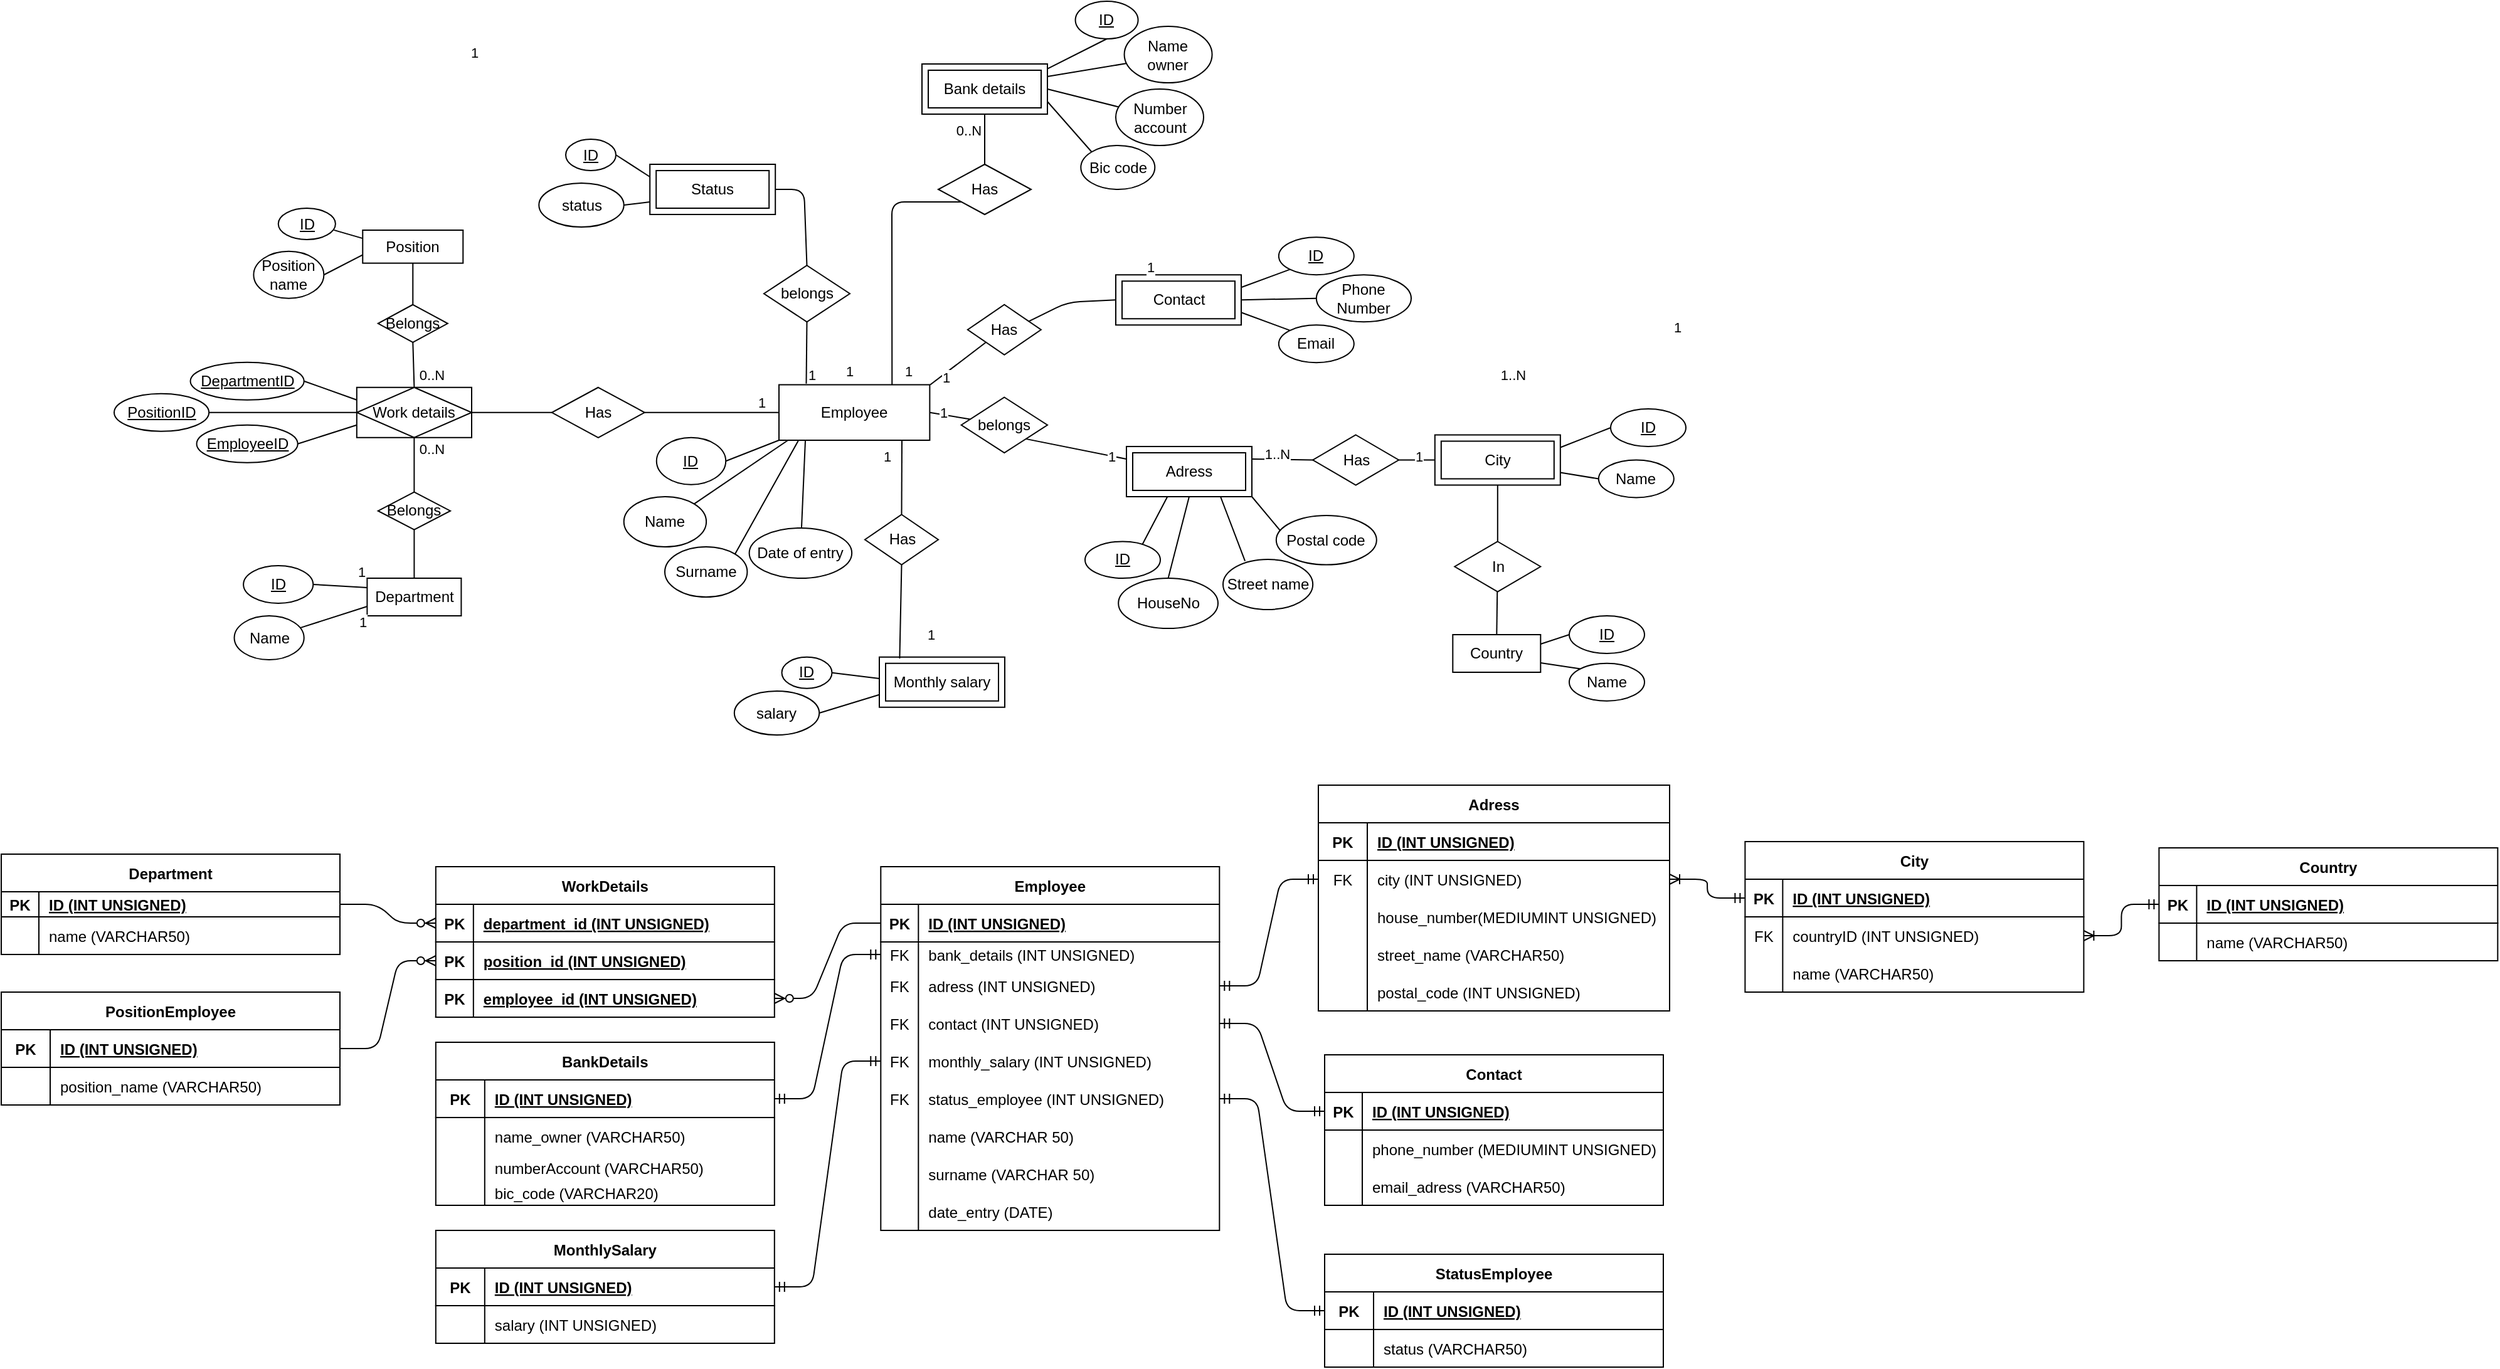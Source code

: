 <mxfile version="17.4.0" type="github">
  <diagram id="UBG563MczrVOb0AlTc1t" name="Page-1">
    <mxGraphModel dx="3189" dy="831" grid="1" gridSize="10" guides="1" tooltips="1" connect="1" arrows="1" fold="1" page="1" pageScale="1" pageWidth="827" pageHeight="1169" math="0" shadow="0">
      <root>
        <mxCell id="0" />
        <mxCell id="1" parent="0" />
        <mxCell id="jVsQilZwX-sPZZp8XZDI-1" value="Email" style="ellipse;whiteSpace=wrap;html=1;" vertex="1" parent="1">
          <mxGeometry x="168.41" y="338.13" width="60" height="30" as="geometry" />
        </mxCell>
        <mxCell id="jVsQilZwX-sPZZp8XZDI-2" value="Surname" style="ellipse;whiteSpace=wrap;html=1;" vertex="1" parent="1">
          <mxGeometry x="-321" y="515" width="65.71" height="40" as="geometry" />
        </mxCell>
        <mxCell id="jVsQilZwX-sPZZp8XZDI-3" value="Name" style="ellipse;whiteSpace=wrap;html=1;" vertex="1" parent="1">
          <mxGeometry x="-353.65" y="475" width="65.71" height="40" as="geometry" />
        </mxCell>
        <mxCell id="jVsQilZwX-sPZZp8XZDI-4" value="&lt;u&gt;ID&lt;/u&gt;" style="ellipse;whiteSpace=wrap;html=1;" vertex="1" parent="1">
          <mxGeometry x="-327.61" y="427.88" width="55.21" height="37.5" as="geometry" />
        </mxCell>
        <mxCell id="jVsQilZwX-sPZZp8XZDI-5" value="Date of entry" style="ellipse;whiteSpace=wrap;html=1;" vertex="1" parent="1">
          <mxGeometry x="-253.7" y="500" width="81.79" height="40" as="geometry" />
        </mxCell>
        <mxCell id="jVsQilZwX-sPZZp8XZDI-6" value="" style="endArrow=none;html=1;exitX=1;exitY=0;exitDx=0;exitDy=0;entryX=0.128;entryY=1.009;entryDx=0;entryDy=0;entryPerimeter=0;" edge="1" parent="1" source="jVsQilZwX-sPZZp8XZDI-2" target="jVsQilZwX-sPZZp8XZDI-101">
          <mxGeometry width="50" height="50" relative="1" as="geometry">
            <mxPoint x="-253.7" y="445.75" as="sourcePoint" />
            <mxPoint x="-209.41" y="425.75" as="targetPoint" />
          </mxGeometry>
        </mxCell>
        <mxCell id="jVsQilZwX-sPZZp8XZDI-7" value="" style="endArrow=none;html=1;exitX=1;exitY=0;exitDx=0;exitDy=0;entryX=0.063;entryY=0.994;entryDx=0;entryDy=0;entryPerimeter=0;" edge="1" parent="1" source="jVsQilZwX-sPZZp8XZDI-3" target="jVsQilZwX-sPZZp8XZDI-101">
          <mxGeometry width="50" height="50" relative="1" as="geometry">
            <mxPoint x="-243.7" y="455.75" as="sourcePoint" />
            <mxPoint x="-250" y="450" as="targetPoint" />
          </mxGeometry>
        </mxCell>
        <mxCell id="jVsQilZwX-sPZZp8XZDI-8" value="" style="endArrow=none;html=1;exitX=1;exitY=0.5;exitDx=0;exitDy=0;entryX=0;entryY=1;entryDx=0;entryDy=0;" edge="1" parent="1" source="jVsQilZwX-sPZZp8XZDI-4" target="jVsQilZwX-sPZZp8XZDI-101">
          <mxGeometry width="50" height="50" relative="1" as="geometry">
            <mxPoint x="-239.41" y="390.75" as="sourcePoint" />
            <mxPoint x="-209.41" y="395.75" as="targetPoint" />
          </mxGeometry>
        </mxCell>
        <mxCell id="jVsQilZwX-sPZZp8XZDI-9" value="" style="endArrow=none;html=1;entryX=0.175;entryY=0.991;entryDx=0;entryDy=0;entryPerimeter=0;" edge="1" parent="1" source="jVsQilZwX-sPZZp8XZDI-5" target="jVsQilZwX-sPZZp8XZDI-101">
          <mxGeometry width="50" height="50" relative="1" as="geometry">
            <mxPoint x="-182.38" y="501.91" as="sourcePoint" />
            <mxPoint x="-190" y="490" as="targetPoint" />
          </mxGeometry>
        </mxCell>
        <mxCell id="jVsQilZwX-sPZZp8XZDI-10" value="&lt;u&gt;ID&lt;/u&gt;" style="ellipse;whiteSpace=wrap;html=1;" vertex="1" parent="1">
          <mxGeometry x="168.41" y="268.13" width="60" height="30" as="geometry" />
        </mxCell>
        <mxCell id="jVsQilZwX-sPZZp8XZDI-11" value="Phone Number" style="ellipse;whiteSpace=wrap;html=1;" vertex="1" parent="1">
          <mxGeometry x="198.41" y="298.13" width="75.59" height="37.5" as="geometry" />
        </mxCell>
        <mxCell id="jVsQilZwX-sPZZp8XZDI-12" value="Has" style="rhombus;whiteSpace=wrap;html=1;" vertex="1" parent="1">
          <mxGeometry x="-411.08" y="387.88" width="74" height="40" as="geometry" />
        </mxCell>
        <mxCell id="jVsQilZwX-sPZZp8XZDI-13" value="&lt;u&gt;ID&lt;/u&gt;" style="ellipse;whiteSpace=wrap;html=1;" vertex="1" parent="1">
          <mxGeometry x="6.29" y="80" width="50" height="30" as="geometry" />
        </mxCell>
        <mxCell id="jVsQilZwX-sPZZp8XZDI-14" value="Number account" style="ellipse;whiteSpace=wrap;html=1;" vertex="1" parent="1">
          <mxGeometry x="38.5" y="150" width="70" height="45" as="geometry" />
        </mxCell>
        <mxCell id="jVsQilZwX-sPZZp8XZDI-15" value="Name owner" style="ellipse;whiteSpace=wrap;html=1;" vertex="1" parent="1">
          <mxGeometry x="45.29" y="100" width="70" height="45" as="geometry" />
        </mxCell>
        <mxCell id="jVsQilZwX-sPZZp8XZDI-16" style="edgeStyle=orthogonalEdgeStyle;rounded=0;orthogonalLoop=1;jettySize=auto;html=1;exitX=0.5;exitY=1;exitDx=0;exitDy=0;" edge="1" parent="1" source="jVsQilZwX-sPZZp8XZDI-15" target="jVsQilZwX-sPZZp8XZDI-15">
          <mxGeometry relative="1" as="geometry" />
        </mxCell>
        <mxCell id="jVsQilZwX-sPZZp8XZDI-17" value="Bic code" style="ellipse;whiteSpace=wrap;html=1;" vertex="1" parent="1">
          <mxGeometry x="10.65" y="195" width="59" height="35" as="geometry" />
        </mxCell>
        <mxCell id="jVsQilZwX-sPZZp8XZDI-18" value="" style="endArrow=none;html=1;entryX=1;entryY=0.5;entryDx=0;entryDy=0;" edge="1" parent="1" source="jVsQilZwX-sPZZp8XZDI-14" target="jVsQilZwX-sPZZp8XZDI-40">
          <mxGeometry width="50" height="50" relative="1" as="geometry">
            <mxPoint x="-563.794" y="76.968" as="sourcePoint" />
            <mxPoint x="-579.14" y="117.5" as="targetPoint" />
          </mxGeometry>
        </mxCell>
        <mxCell id="jVsQilZwX-sPZZp8XZDI-19" value="" style="endArrow=none;html=1;exitX=0;exitY=0;exitDx=0;exitDy=0;entryX=1;entryY=0.75;entryDx=0;entryDy=0;" edge="1" parent="1" source="jVsQilZwX-sPZZp8XZDI-17" target="jVsQilZwX-sPZZp8XZDI-40">
          <mxGeometry width="50" height="50" relative="1" as="geometry">
            <mxPoint x="-543.794" y="96.968" as="sourcePoint" />
            <mxPoint x="-579.14" y="135" as="targetPoint" />
          </mxGeometry>
        </mxCell>
        <mxCell id="jVsQilZwX-sPZZp8XZDI-20" value="HouseNo" style="ellipse;whiteSpace=wrap;html=1;" vertex="1" parent="1">
          <mxGeometry x="40.59" y="540" width="79.41" height="40" as="geometry" />
        </mxCell>
        <mxCell id="jVsQilZwX-sPZZp8XZDI-21" value="Street name" style="ellipse;whiteSpace=wrap;html=1;" vertex="1" parent="1">
          <mxGeometry x="124" y="525" width="71.59" height="40" as="geometry" />
        </mxCell>
        <mxCell id="jVsQilZwX-sPZZp8XZDI-22" value="" style="endArrow=none;html=1;exitX=0.5;exitY=1;exitDx=0;exitDy=0;entryX=0.5;entryY=0;entryDx=0;entryDy=0;" edge="1" parent="1" source="jVsQilZwX-sPZZp8XZDI-48" target="jVsQilZwX-sPZZp8XZDI-20">
          <mxGeometry width="50" height="50" relative="1" as="geometry">
            <mxPoint x="106.0" y="457.5" as="sourcePoint" />
            <mxPoint x="-13.0" y="430" as="targetPoint" />
          </mxGeometry>
        </mxCell>
        <mxCell id="jVsQilZwX-sPZZp8XZDI-23" value="Department" style="rounded=0;whiteSpace=wrap;html=1;" vertex="1" parent="1">
          <mxGeometry x="-558.3" y="540" width="75" height="30" as="geometry" />
        </mxCell>
        <mxCell id="jVsQilZwX-sPZZp8XZDI-24" value="&lt;u&gt;ID&lt;/u&gt;" style="ellipse;whiteSpace=wrap;html=1;" vertex="1" parent="1">
          <mxGeometry x="14" y="510.75" width="60" height="29.25" as="geometry" />
        </mxCell>
        <mxCell id="jVsQilZwX-sPZZp8XZDI-25" value="" style="endArrow=none;html=1;entryX=0.759;entryY=0.091;entryDx=0;entryDy=0;entryPerimeter=0;exitX=0.33;exitY=0.985;exitDx=0;exitDy=0;exitPerimeter=0;" edge="1" parent="1" source="jVsQilZwX-sPZZp8XZDI-48" target="jVsQilZwX-sPZZp8XZDI-24">
          <mxGeometry width="50" height="50" relative="1" as="geometry">
            <mxPoint x="50" y="490" as="sourcePoint" />
            <mxPoint x="50.265" y="510" as="targetPoint" />
          </mxGeometry>
        </mxCell>
        <mxCell id="jVsQilZwX-sPZZp8XZDI-26" value="&lt;u&gt;ID&lt;/u&gt;" style="ellipse;whiteSpace=wrap;html=1;" vertex="1" parent="1">
          <mxGeometry x="-656.94" y="530" width="55.59" height="30" as="geometry" />
        </mxCell>
        <mxCell id="jVsQilZwX-sPZZp8XZDI-27" value="Name" style="ellipse;whiteSpace=wrap;html=1;" vertex="1" parent="1">
          <mxGeometry x="-664.23" y="570" width="55.59" height="35" as="geometry" />
        </mxCell>
        <mxCell id="jVsQilZwX-sPZZp8XZDI-28" value="" style="endArrow=none;html=1;entryX=0;entryY=0.25;entryDx=0;entryDy=0;exitX=1;exitY=0.5;exitDx=0;exitDy=0;" edge="1" parent="1" source="jVsQilZwX-sPZZp8XZDI-26" target="jVsQilZwX-sPZZp8XZDI-23">
          <mxGeometry width="50" height="50" relative="1" as="geometry">
            <mxPoint x="-580" y="570" as="sourcePoint" />
            <mxPoint x="-240.55" y="582.5" as="targetPoint" />
          </mxGeometry>
        </mxCell>
        <mxCell id="jVsQilZwX-sPZZp8XZDI-29" value="" style="endArrow=none;html=1;entryX=0;entryY=0.75;entryDx=0;entryDy=0;" edge="1" parent="1" source="jVsQilZwX-sPZZp8XZDI-27" target="jVsQilZwX-sPZZp8XZDI-23">
          <mxGeometry width="50" height="50" relative="1" as="geometry">
            <mxPoint x="-165.55" y="472.5" as="sourcePoint" />
            <mxPoint x="-200.55" y="490" as="targetPoint" />
          </mxGeometry>
        </mxCell>
        <mxCell id="jVsQilZwX-sPZZp8XZDI-30" value="Position name" style="ellipse;whiteSpace=wrap;html=1;" vertex="1" parent="1">
          <mxGeometry x="-648.8" y="279.38" width="56" height="37.5" as="geometry" />
        </mxCell>
        <mxCell id="jVsQilZwX-sPZZp8XZDI-31" value="" style="endArrow=none;html=1;exitX=0;exitY=0.5;exitDx=0;exitDy=0;entryX=1;entryY=0.5;entryDx=0;entryDy=0;" edge="1" parent="1" source="jVsQilZwX-sPZZp8XZDI-12" target="jVsQilZwX-sPZZp8XZDI-92">
          <mxGeometry width="50" height="50" relative="1" as="geometry">
            <mxPoint x="-130" y="238" as="sourcePoint" />
            <mxPoint x="20" y="210" as="targetPoint" />
            <Array as="points" />
          </mxGeometry>
        </mxCell>
        <mxCell id="jVsQilZwX-sPZZp8XZDI-32" value="" style="endArrow=none;html=1;exitX=0;exitY=0.5;exitDx=0;exitDy=0;entryX=1;entryY=0.5;entryDx=0;entryDy=0;" edge="1" parent="1" target="jVsQilZwX-sPZZp8XZDI-12" source="jVsQilZwX-sPZZp8XZDI-101">
          <mxGeometry width="50" height="50" relative="1" as="geometry">
            <mxPoint x="-134.41" y="385.75" as="sourcePoint" />
            <mxPoint x="-110.22" y="305" as="targetPoint" />
          </mxGeometry>
        </mxCell>
        <mxCell id="jVsQilZwX-sPZZp8XZDI-33" value="" style="endArrow=none;html=1;entryX=0.5;entryY=1;entryDx=0;entryDy=0;exitX=0.5;exitY=0;exitDx=0;exitDy=0;" edge="1" parent="1" source="jVsQilZwX-sPZZp8XZDI-23" target="jVsQilZwX-sPZZp8XZDI-43">
          <mxGeometry width="50" height="50" relative="1" as="geometry">
            <mxPoint x="-562.05" y="640" as="sourcePoint" />
            <mxPoint x="-516.05" y="550" as="targetPoint" />
          </mxGeometry>
        </mxCell>
        <mxCell id="jVsQilZwX-sPZZp8XZDI-34" value="" style="endArrow=none;html=1;exitX=0;exitY=1;exitDx=0;exitDy=0;entryX=0.75;entryY=0;entryDx=0;entryDy=0;" edge="1" parent="1" source="jVsQilZwX-sPZZp8XZDI-37" target="jVsQilZwX-sPZZp8XZDI-101">
          <mxGeometry width="50" height="50" relative="1" as="geometry">
            <mxPoint x="-161.5" y="248" as="sourcePoint" />
            <mxPoint x="-147" y="350" as="targetPoint" />
            <Array as="points">
              <mxPoint x="-140" y="240" />
            </Array>
          </mxGeometry>
        </mxCell>
        <mxCell id="jVsQilZwX-sPZZp8XZDI-35" style="edgeStyle=orthogonalEdgeStyle;rounded=0;orthogonalLoop=1;jettySize=auto;html=1;exitX=0.5;exitY=1;exitDx=0;exitDy=0;" edge="1" parent="1">
          <mxGeometry relative="1" as="geometry">
            <mxPoint x="-233" y="492.25" as="sourcePoint" />
            <mxPoint x="-233" y="492.25" as="targetPoint" />
          </mxGeometry>
        </mxCell>
        <mxCell id="jVsQilZwX-sPZZp8XZDI-36" value="1" style="edgeLabel;html=1;align=center;verticalAlign=middle;resizable=0;points=[];" vertex="1" connectable="0" parent="1">
          <mxGeometry x="-450.002" y="580.0" as="geometry">
            <mxPoint x="-112" y="-5" as="offset" />
          </mxGeometry>
        </mxCell>
        <mxCell id="jVsQilZwX-sPZZp8XZDI-37" value="Has" style="rhombus;whiteSpace=wrap;html=1;" vertex="1" parent="1">
          <mxGeometry x="-103.0" y="210" width="74" height="40" as="geometry" />
        </mxCell>
        <mxCell id="jVsQilZwX-sPZZp8XZDI-38" value="" style="endArrow=none;html=1;exitX=0.5;exitY=1;exitDx=0;exitDy=0;entryX=0.5;entryY=0;entryDx=0;entryDy=0;" edge="1" parent="1" source="jVsQilZwX-sPZZp8XZDI-40" target="jVsQilZwX-sPZZp8XZDI-37">
          <mxGeometry width="50" height="50" relative="1" as="geometry">
            <mxPoint x="-420" y="205" as="sourcePoint" />
            <mxPoint x="-300" y="325" as="targetPoint" />
            <Array as="points" />
          </mxGeometry>
        </mxCell>
        <mxCell id="jVsQilZwX-sPZZp8XZDI-39" value="Contact" style="shape=ext;margin=3;double=1;whiteSpace=wrap;html=1;align=center;" vertex="1" parent="1">
          <mxGeometry x="38.5" y="298.13" width="100" height="40" as="geometry" />
        </mxCell>
        <mxCell id="jVsQilZwX-sPZZp8XZDI-40" value="Bank details" style="shape=ext;margin=3;double=1;whiteSpace=wrap;html=1;align=center;" vertex="1" parent="1">
          <mxGeometry x="-116.0" y="130" width="100" height="40" as="geometry" />
        </mxCell>
        <mxCell id="jVsQilZwX-sPZZp8XZDI-41" value="" style="endArrow=none;html=1;exitX=0.5;exitY=1;exitDx=0;exitDy=0;entryX=1.001;entryY=0.096;entryDx=0;entryDy=0;entryPerimeter=0;" edge="1" parent="1" source="jVsQilZwX-sPZZp8XZDI-13" target="jVsQilZwX-sPZZp8XZDI-40">
          <mxGeometry width="50" height="50" relative="1" as="geometry">
            <mxPoint x="-619.14" y="127.5" as="sourcePoint" />
            <mxPoint x="-579.14" y="117.5" as="targetPoint" />
          </mxGeometry>
        </mxCell>
        <mxCell id="jVsQilZwX-sPZZp8XZDI-42" value="" style="endArrow=none;html=1;exitX=0.018;exitY=0.659;exitDx=0;exitDy=0;entryX=1;entryY=0.25;entryDx=0;entryDy=0;exitPerimeter=0;" edge="1" parent="1" source="jVsQilZwX-sPZZp8XZDI-15" target="jVsQilZwX-sPZZp8XZDI-40">
          <mxGeometry width="50" height="50" relative="1" as="geometry">
            <mxPoint x="-599.14" y="65" as="sourcePoint" />
            <mxPoint x="-554.14" y="100" as="targetPoint" />
          </mxGeometry>
        </mxCell>
        <mxCell id="jVsQilZwX-sPZZp8XZDI-43" value="Belongs" style="rhombus;whiteSpace=wrap;html=1;" vertex="1" parent="1">
          <mxGeometry x="-549.61" y="471.32" width="57.62" height="30" as="geometry" />
        </mxCell>
        <mxCell id="jVsQilZwX-sPZZp8XZDI-44" value="" style="endArrow=none;html=1;exitX=0.5;exitY=1;exitDx=0;exitDy=0;entryX=0.5;entryY=0;entryDx=0;entryDy=0;" edge="1" parent="1" target="jVsQilZwX-sPZZp8XZDI-43" source="jVsQilZwX-sPZZp8XZDI-92">
          <mxGeometry width="50" height="50" relative="1" as="geometry">
            <mxPoint x="-630.14" y="400.32" as="sourcePoint" />
            <mxPoint x="-520" y="450" as="targetPoint" />
          </mxGeometry>
        </mxCell>
        <mxCell id="jVsQilZwX-sPZZp8XZDI-45" value="" style="endArrow=none;html=1;entryX=1;entryY=0.5;entryDx=0;entryDy=0;exitX=0;exitY=0.75;exitDx=0;exitDy=0;" edge="1" parent="1" source="jVsQilZwX-sPZZp8XZDI-79" target="jVsQilZwX-sPZZp8XZDI-30">
          <mxGeometry width="50" height="50" relative="1" as="geometry">
            <mxPoint x="-616.36" y="402.5" as="sourcePoint" />
            <mxPoint x="-677.86" y="387.5" as="targetPoint" />
          </mxGeometry>
        </mxCell>
        <mxCell id="jVsQilZwX-sPZZp8XZDI-46" value="" style="endArrow=none;html=1;entryX=0;entryY=0.5;entryDx=0;entryDy=0;exitX=1;exitY=0.5;exitDx=0;exitDy=0;" edge="1" parent="1" source="jVsQilZwX-sPZZp8XZDI-39" target="jVsQilZwX-sPZZp8XZDI-11">
          <mxGeometry width="50" height="50" relative="1" as="geometry">
            <mxPoint x="183.21" y="291.89" as="sourcePoint" />
            <mxPoint x="227.907" y="272.497" as="targetPoint" />
          </mxGeometry>
        </mxCell>
        <mxCell id="jVsQilZwX-sPZZp8XZDI-47" value="" style="endArrow=none;html=1;entryX=0;entryY=0;entryDx=0;entryDy=0;exitX=1;exitY=0.75;exitDx=0;exitDy=0;" edge="1" parent="1" source="jVsQilZwX-sPZZp8XZDI-39" target="jVsQilZwX-sPZZp8XZDI-1">
          <mxGeometry width="50" height="50" relative="1" as="geometry">
            <mxPoint x="179.0" y="312.5" as="sourcePoint" />
            <mxPoint x="237.91" y="312.5" as="targetPoint" />
            <Array as="points" />
          </mxGeometry>
        </mxCell>
        <mxCell id="jVsQilZwX-sPZZp8XZDI-48" value="Adress" style="shape=ext;margin=3;double=1;whiteSpace=wrap;html=1;align=center;" vertex="1" parent="1">
          <mxGeometry x="47.0" y="435" width="100" height="40" as="geometry" />
        </mxCell>
        <mxCell id="jVsQilZwX-sPZZp8XZDI-49" value="" style="endArrow=none;html=1;exitX=0.75;exitY=1;exitDx=0;exitDy=0;entryX=0.245;entryY=0.033;entryDx=0;entryDy=0;entryPerimeter=0;" edge="1" parent="1" source="jVsQilZwX-sPZZp8XZDI-48" target="jVsQilZwX-sPZZp8XZDI-21">
          <mxGeometry width="50" height="50" relative="1" as="geometry">
            <mxPoint x="160.45" y="480" as="sourcePoint" />
            <mxPoint x="219.36" y="491.675" as="targetPoint" />
          </mxGeometry>
        </mxCell>
        <mxCell id="jVsQilZwX-sPZZp8XZDI-50" value="belongs" style="rhombus;whiteSpace=wrap;html=1;" vertex="1" parent="1">
          <mxGeometry x="-84.66" y="395.75" width="68.66" height="44.25" as="geometry" />
        </mxCell>
        <mxCell id="jVsQilZwX-sPZZp8XZDI-51" value="Name" style="ellipse;whiteSpace=wrap;html=1;" vertex="1" parent="1">
          <mxGeometry x="423.41" y="445.75" width="60" height="30" as="geometry" />
        </mxCell>
        <mxCell id="jVsQilZwX-sPZZp8XZDI-52" value="&lt;u&gt;ID&lt;/u&gt;" style="ellipse;whiteSpace=wrap;html=1;" vertex="1" parent="1">
          <mxGeometry x="433" y="405" width="60" height="30" as="geometry" />
        </mxCell>
        <mxCell id="jVsQilZwX-sPZZp8XZDI-53" value="City" style="shape=ext;margin=3;double=1;whiteSpace=wrap;html=1;align=center;" vertex="1" parent="1">
          <mxGeometry x="292.91" y="425.75" width="100" height="40" as="geometry" />
        </mxCell>
        <mxCell id="jVsQilZwX-sPZZp8XZDI-54" value="" style="endArrow=none;html=1;entryX=1;entryY=0.25;entryDx=0;entryDy=0;exitX=0;exitY=0.5;exitDx=0;exitDy=0;" edge="1" parent="1" source="jVsQilZwX-sPZZp8XZDI-52" target="jVsQilZwX-sPZZp8XZDI-53">
          <mxGeometry width="50" height="50" relative="1" as="geometry">
            <mxPoint x="679" y="265.75" as="sourcePoint" />
            <mxPoint x="617.5" y="265.75" as="targetPoint" />
          </mxGeometry>
        </mxCell>
        <mxCell id="jVsQilZwX-sPZZp8XZDI-55" value="" style="endArrow=none;html=1;entryX=1;entryY=0.75;entryDx=0;entryDy=0;exitX=0;exitY=0.5;exitDx=0;exitDy=0;" edge="1" parent="1" source="jVsQilZwX-sPZZp8XZDI-51" target="jVsQilZwX-sPZZp8XZDI-53">
          <mxGeometry width="50" height="50" relative="1" as="geometry">
            <mxPoint x="689" y="347.25" as="sourcePoint" />
            <mxPoint x="627.5" y="347.25" as="targetPoint" />
          </mxGeometry>
        </mxCell>
        <mxCell id="jVsQilZwX-sPZZp8XZDI-56" value="" style="endArrow=none;html=1;entryX=1;entryY=0;entryDx=0;entryDy=0;exitX=0;exitY=1;exitDx=0;exitDy=0;" edge="1" parent="1" source="jVsQilZwX-sPZZp8XZDI-58">
          <mxGeometry width="50" height="50" relative="1" as="geometry">
            <mxPoint x="55.0" y="262.5" as="sourcePoint" />
            <mxPoint x="-109.41" y="385.75" as="targetPoint" />
          </mxGeometry>
        </mxCell>
        <mxCell id="jVsQilZwX-sPZZp8XZDI-57" value="" style="endArrow=none;html=1;entryX=0;entryY=1;entryDx=0;entryDy=0;exitX=1;exitY=0.25;exitDx=0;exitDy=0;" edge="1" parent="1" source="jVsQilZwX-sPZZp8XZDI-39" target="jVsQilZwX-sPZZp8XZDI-10">
          <mxGeometry width="50" height="50" relative="1" as="geometry">
            <mxPoint x="243.0" y="209.5" as="sourcePoint" />
            <mxPoint x="186.0" y="209.5" as="targetPoint" />
            <Array as="points" />
          </mxGeometry>
        </mxCell>
        <mxCell id="jVsQilZwX-sPZZp8XZDI-58" value="Has" style="rhombus;whiteSpace=wrap;html=1;" vertex="1" parent="1">
          <mxGeometry x="-79.58" y="321.88" width="58.5" height="40" as="geometry" />
        </mxCell>
        <mxCell id="jVsQilZwX-sPZZp8XZDI-59" value="" style="endArrow=none;html=1;entryX=1;entryY=0.25;entryDx=0;entryDy=0;exitX=0;exitY=0.5;exitDx=0;exitDy=0;" edge="1" parent="1" source="jVsQilZwX-sPZZp8XZDI-39" target="jVsQilZwX-sPZZp8XZDI-58">
          <mxGeometry width="50" height="50" relative="1" as="geometry">
            <mxPoint x="42" y="322.5" as="sourcePoint" />
            <mxPoint x="-37.59" y="345" as="targetPoint" />
            <Array as="points">
              <mxPoint y="320" />
            </Array>
          </mxGeometry>
        </mxCell>
        <mxCell id="jVsQilZwX-sPZZp8XZDI-60" value="" style="endArrow=none;html=1;exitX=1;exitY=0.5;exitDx=0;exitDy=0;startArrow=none;" edge="1" parent="1" source="jVsQilZwX-sPZZp8XZDI-101" target="jVsQilZwX-sPZZp8XZDI-50">
          <mxGeometry width="50" height="50" relative="1" as="geometry">
            <mxPoint x="-109.41" y="405.75" as="sourcePoint" />
            <mxPoint x="-30" y="416" as="targetPoint" />
          </mxGeometry>
        </mxCell>
        <mxCell id="jVsQilZwX-sPZZp8XZDI-61" value="" style="endArrow=none;html=1;exitX=0;exitY=0.25;exitDx=0;exitDy=0;entryX=1;entryY=1;entryDx=0;entryDy=0;" edge="1" parent="1" source="jVsQilZwX-sPZZp8XZDI-48" target="jVsQilZwX-sPZZp8XZDI-50">
          <mxGeometry width="50" height="50" relative="1" as="geometry">
            <mxPoint x="-27.59" y="385" as="sourcePoint" />
            <mxPoint x="30" y="455" as="targetPoint" />
          </mxGeometry>
        </mxCell>
        <mxCell id="jVsQilZwX-sPZZp8XZDI-62" value="Has" style="rhombus;whiteSpace=wrap;html=1;" vertex="1" parent="1">
          <mxGeometry x="195.59" y="425.75" width="68.5" height="40" as="geometry" />
        </mxCell>
        <mxCell id="jVsQilZwX-sPZZp8XZDI-63" value="" style="endArrow=none;html=1;exitX=1;exitY=0.25;exitDx=0;exitDy=0;entryX=0;entryY=0.5;entryDx=0;entryDy=0;" edge="1" parent="1" source="jVsQilZwX-sPZZp8XZDI-48" target="jVsQilZwX-sPZZp8XZDI-62">
          <mxGeometry width="50" height="50" relative="1" as="geometry">
            <mxPoint x="230" y="450" as="sourcePoint" />
            <mxPoint x="220" y="430" as="targetPoint" />
          </mxGeometry>
        </mxCell>
        <mxCell id="jVsQilZwX-sPZZp8XZDI-64" value="" style="endArrow=none;html=1;exitX=1;exitY=0.5;exitDx=0;exitDy=0;entryX=0;entryY=0.5;entryDx=0;entryDy=0;" edge="1" parent="1" source="jVsQilZwX-sPZZp8XZDI-62" target="jVsQilZwX-sPZZp8XZDI-53">
          <mxGeometry width="50" height="50" relative="1" as="geometry">
            <mxPoint x="273.875" y="495" as="sourcePoint" />
            <mxPoint x="340" y="510.75" as="targetPoint" />
          </mxGeometry>
        </mxCell>
        <mxCell id="jVsQilZwX-sPZZp8XZDI-65" value="Country" style="rounded=0;whiteSpace=wrap;html=1;" vertex="1" parent="1">
          <mxGeometry x="307.16" y="585" width="70" height="30" as="geometry" />
        </mxCell>
        <mxCell id="jVsQilZwX-sPZZp8XZDI-66" value="" style="endArrow=none;html=1;entryX=0.5;entryY=0;entryDx=0;entryDy=0;" edge="1" parent="1" source="jVsQilZwX-sPZZp8XZDI-80" target="jVsQilZwX-sPZZp8XZDI-65">
          <mxGeometry width="50" height="50" relative="1" as="geometry">
            <mxPoint x="317.5" y="345" as="sourcePoint" />
            <mxPoint x="367.5" y="295" as="targetPoint" />
          </mxGeometry>
        </mxCell>
        <mxCell id="jVsQilZwX-sPZZp8XZDI-67" value="&lt;u&gt;ID&lt;/u&gt;" style="ellipse;whiteSpace=wrap;html=1;" vertex="1" parent="1">
          <mxGeometry x="400" y="570" width="60" height="30" as="geometry" />
        </mxCell>
        <mxCell id="jVsQilZwX-sPZZp8XZDI-68" value="Name" style="ellipse;whiteSpace=wrap;html=1;" vertex="1" parent="1">
          <mxGeometry x="400" y="607.88" width="60" height="30" as="geometry" />
        </mxCell>
        <mxCell id="jVsQilZwX-sPZZp8XZDI-69" value="" style="endArrow=none;html=1;exitX=1;exitY=0.25;exitDx=0;exitDy=0;entryX=0;entryY=0.5;entryDx=0;entryDy=0;" edge="1" parent="1" source="jVsQilZwX-sPZZp8XZDI-65" target="jVsQilZwX-sPZZp8XZDI-67">
          <mxGeometry width="50" height="50" relative="1" as="geometry">
            <mxPoint x="559.59" y="527.63" as="sourcePoint" />
            <mxPoint x="659.59" y="396.88" as="targetPoint" />
          </mxGeometry>
        </mxCell>
        <mxCell id="jVsQilZwX-sPZZp8XZDI-70" value="" style="endArrow=none;html=1;entryX=0;entryY=0;entryDx=0;entryDy=0;exitX=1;exitY=0.75;exitDx=0;exitDy=0;" edge="1" parent="1" target="jVsQilZwX-sPZZp8XZDI-68" source="jVsQilZwX-sPZZp8XZDI-65">
          <mxGeometry width="50" height="50" relative="1" as="geometry">
            <mxPoint x="562.59" y="336.88" as="sourcePoint" />
            <mxPoint x="609.59" y="316.88" as="targetPoint" />
          </mxGeometry>
        </mxCell>
        <mxCell id="jVsQilZwX-sPZZp8XZDI-71" value="1..N" style="edgeLabel;html=1;align=center;verticalAlign=middle;resizable=0;points=[];" vertex="1" connectable="0" parent="1">
          <mxGeometry x="370.004" y="460.754" as="geometry">
            <mxPoint x="-203" y="-20" as="offset" />
          </mxGeometry>
        </mxCell>
        <mxCell id="jVsQilZwX-sPZZp8XZDI-72" value="1" style="edgeLabel;html=1;align=center;verticalAlign=middle;resizable=0;points=[];" vertex="1" connectable="0" parent="1">
          <mxGeometry x="124.007" y="480.754" as="geometry">
            <mxPoint x="156" y="-38" as="offset" />
          </mxGeometry>
        </mxCell>
        <mxCell id="jVsQilZwX-sPZZp8XZDI-73" value="1" style="edgeLabel;html=1;align=center;verticalAlign=middle;resizable=0;points=[];" vertex="1" connectable="0" parent="1">
          <mxGeometry x="329.997" y="377.874" as="geometry">
            <mxPoint x="156" y="-38" as="offset" />
          </mxGeometry>
        </mxCell>
        <mxCell id="jVsQilZwX-sPZZp8XZDI-74" value="1" style="edgeLabel;html=1;align=center;verticalAlign=middle;resizable=0;points=[];" vertex="1" connectable="0" parent="1">
          <mxGeometry x="-255.293" y="445.754" as="geometry">
            <mxPoint x="156" y="-38" as="offset" />
          </mxGeometry>
        </mxCell>
        <mxCell id="jVsQilZwX-sPZZp8XZDI-75" value="1" style="edgeLabel;html=1;align=center;verticalAlign=middle;resizable=0;points=[];" vertex="1" connectable="0" parent="1">
          <mxGeometry x="-121.613" y="480.754" as="geometry">
            <mxPoint x="156" y="-38" as="offset" />
          </mxGeometry>
        </mxCell>
        <mxCell id="jVsQilZwX-sPZZp8XZDI-76" value="1" style="edgeLabel;html=1;align=center;verticalAlign=middle;resizable=0;points=[];" vertex="1" connectable="0" parent="1">
          <mxGeometry x="-629.143" y="158.754" as="geometry">
            <mxPoint x="156" y="-38" as="offset" />
          </mxGeometry>
        </mxCell>
        <mxCell id="jVsQilZwX-sPZZp8XZDI-77" value="1" style="edgeLabel;html=1;align=center;verticalAlign=middle;resizable=0;points=[];" vertex="1" connectable="0" parent="1">
          <mxGeometry x="-330.003" y="412.874" as="geometry">
            <mxPoint x="156" y="-38" as="offset" />
          </mxGeometry>
        </mxCell>
        <mxCell id="jVsQilZwX-sPZZp8XZDI-78" value="0..N" style="edgeLabel;html=1;align=center;verticalAlign=middle;resizable=0;points=[];" vertex="1" connectable="0" parent="1">
          <mxGeometry x="-304.226" y="456.324" as="geometry">
            <mxPoint x="-203" y="-20" as="offset" />
          </mxGeometry>
        </mxCell>
        <mxCell id="jVsQilZwX-sPZZp8XZDI-79" value="Position" style="rounded=0;whiteSpace=wrap;html=1;" vertex="1" parent="1">
          <mxGeometry x="-561.86" y="262.5" width="80" height="26.32" as="geometry" />
        </mxCell>
        <mxCell id="jVsQilZwX-sPZZp8XZDI-80" value="In" style="rhombus;whiteSpace=wrap;html=1;" vertex="1" parent="1">
          <mxGeometry x="308.66" y="510.75" width="68.5" height="40" as="geometry" />
        </mxCell>
        <mxCell id="jVsQilZwX-sPZZp8XZDI-81" value="" style="endArrow=none;html=1;entryX=0.5;entryY=0;entryDx=0;entryDy=0;exitX=0.5;exitY=1;exitDx=0;exitDy=0;" edge="1" parent="1" source="jVsQilZwX-sPZZp8XZDI-53" target="jVsQilZwX-sPZZp8XZDI-80">
          <mxGeometry width="50" height="50" relative="1" as="geometry">
            <mxPoint x="320" y="480" as="sourcePoint" />
            <mxPoint x="430" y="282.5" as="targetPoint" />
          </mxGeometry>
        </mxCell>
        <mxCell id="jVsQilZwX-sPZZp8XZDI-82" value="1..N" style="edgeLabel;html=1;align=center;verticalAlign=middle;resizable=0;points=[];" vertex="1" connectable="0" parent="1">
          <mxGeometry x="198.407" y="415.754" as="geometry">
            <mxPoint x="156" y="-38" as="offset" />
          </mxGeometry>
        </mxCell>
        <mxCell id="jVsQilZwX-sPZZp8XZDI-83" value="1" style="edgeLabel;html=1;align=center;verticalAlign=middle;resizable=0;points=[];" vertex="1" connectable="0" parent="1">
          <mxGeometry x="-253.703" y="417.874" as="geometry">
            <mxPoint x="156" y="-38" as="offset" />
          </mxGeometry>
        </mxCell>
        <mxCell id="jVsQilZwX-sPZZp8XZDI-84" value="1" style="edgeLabel;html=1;align=center;verticalAlign=middle;resizable=0;points=[];" vertex="1" connectable="0" parent="1">
          <mxGeometry x="-90.003" y="330.004" as="geometry">
            <mxPoint x="156" y="-38" as="offset" />
          </mxGeometry>
        </mxCell>
        <mxCell id="jVsQilZwX-sPZZp8XZDI-85" value="Belongs" style="rhombus;whiteSpace=wrap;html=1;" vertex="1" parent="1">
          <mxGeometry x="-549.61" y="321.88" width="55.5" height="30" as="geometry" />
        </mxCell>
        <mxCell id="jVsQilZwX-sPZZp8XZDI-86" value="" style="endArrow=none;html=1;entryX=0.5;entryY=1;entryDx=0;entryDy=0;exitX=0.5;exitY=0;exitDx=0;exitDy=0;" edge="1" parent="1" source="jVsQilZwX-sPZZp8XZDI-92" target="jVsQilZwX-sPZZp8XZDI-85">
          <mxGeometry width="50" height="50" relative="1" as="geometry">
            <mxPoint x="-475.54" y="383.13" as="sourcePoint" />
            <mxPoint x="-475.72" y="338.13" as="targetPoint" />
          </mxGeometry>
        </mxCell>
        <mxCell id="jVsQilZwX-sPZZp8XZDI-87" value="" style="endArrow=none;html=1;exitX=0.5;exitY=0;exitDx=0;exitDy=0;entryX=0.5;entryY=1;entryDx=0;entryDy=0;" edge="1" parent="1" target="jVsQilZwX-sPZZp8XZDI-79" source="jVsQilZwX-sPZZp8XZDI-85">
          <mxGeometry width="50" height="50" relative="1" as="geometry">
            <mxPoint x="-630" y="330" as="sourcePoint" />
            <mxPoint x="-520" y="300" as="targetPoint" />
          </mxGeometry>
        </mxCell>
        <mxCell id="jVsQilZwX-sPZZp8XZDI-88" value="&lt;u&gt;ID&lt;/u&gt;" style="ellipse;whiteSpace=wrap;html=1;" vertex="1" parent="1">
          <mxGeometry x="-629.14" y="245" width="45.59" height="25" as="geometry" />
        </mxCell>
        <mxCell id="jVsQilZwX-sPZZp8XZDI-89" value="" style="endArrow=none;html=1;exitX=0;exitY=0.25;exitDx=0;exitDy=0;entryX=0.973;entryY=0.698;entryDx=0;entryDy=0;entryPerimeter=0;" edge="1" parent="1" source="jVsQilZwX-sPZZp8XZDI-79" target="jVsQilZwX-sPZZp8XZDI-88">
          <mxGeometry width="50" height="50" relative="1" as="geometry">
            <mxPoint x="-717.77" y="350.0" as="sourcePoint" />
            <mxPoint x="-757.77" y="325.5" as="targetPoint" />
          </mxGeometry>
        </mxCell>
        <mxCell id="jVsQilZwX-sPZZp8XZDI-90" value="1" style="edgeLabel;html=1;align=center;verticalAlign=middle;resizable=0;points=[];" vertex="1" connectable="0" parent="1">
          <mxGeometry x="-282.893" y="412.874" as="geometry">
            <mxPoint x="156" y="-38" as="offset" />
          </mxGeometry>
        </mxCell>
        <mxCell id="jVsQilZwX-sPZZp8XZDI-91" value="0..N" style="edgeLabel;html=1;align=center;verticalAlign=middle;resizable=0;points=[];" vertex="1" connectable="0" parent="1">
          <mxGeometry x="124.004" y="202.504" as="geometry">
            <mxPoint x="-203" y="-20" as="offset" />
          </mxGeometry>
        </mxCell>
        <mxCell id="jVsQilZwX-sPZZp8XZDI-92" value="Work details" style="shape=associativeEntity;whiteSpace=wrap;html=1;align=center;" vertex="1" parent="1">
          <mxGeometry x="-566.59" y="387.88" width="91.59" height="40" as="geometry" />
        </mxCell>
        <mxCell id="jVsQilZwX-sPZZp8XZDI-93" value="&lt;u&gt;DepartmentID&lt;/u&gt;" style="ellipse;whiteSpace=wrap;html=1;" vertex="1" parent="1">
          <mxGeometry x="-699.23" y="367.87" width="90.59" height="30" as="geometry" />
        </mxCell>
        <mxCell id="jVsQilZwX-sPZZp8XZDI-94" value="&lt;u&gt;PositionID&lt;/u&gt;" style="ellipse;whiteSpace=wrap;html=1;" vertex="1" parent="1">
          <mxGeometry x="-760.0" y="392.88" width="75.59" height="30" as="geometry" />
        </mxCell>
        <mxCell id="jVsQilZwX-sPZZp8XZDI-95" value="&lt;u&gt;EmployeeID&lt;/u&gt;" style="ellipse;whiteSpace=wrap;html=1;" vertex="1" parent="1">
          <mxGeometry x="-694.23" y="417.87" width="80.59" height="30" as="geometry" />
        </mxCell>
        <mxCell id="jVsQilZwX-sPZZp8XZDI-96" value="" style="endArrow=none;html=1;entryX=1;entryY=0.5;entryDx=0;entryDy=0;exitX=0;exitY=0.25;exitDx=0;exitDy=0;" edge="1" parent="1" source="jVsQilZwX-sPZZp8XZDI-92" target="jVsQilZwX-sPZZp8XZDI-93">
          <mxGeometry width="50" height="50" relative="1" as="geometry">
            <mxPoint x="-590" y="400" as="sourcePoint" />
            <mxPoint x="-754.14" y="351.32" as="targetPoint" />
          </mxGeometry>
        </mxCell>
        <mxCell id="jVsQilZwX-sPZZp8XZDI-97" value="" style="endArrow=none;html=1;entryX=1;entryY=0.5;entryDx=0;entryDy=0;exitX=0;exitY=0.5;exitDx=0;exitDy=0;" edge="1" parent="1" source="jVsQilZwX-sPZZp8XZDI-92" target="jVsQilZwX-sPZZp8XZDI-94">
          <mxGeometry width="50" height="50" relative="1" as="geometry">
            <mxPoint x="-702.98" y="411.32" as="sourcePoint" />
            <mxPoint x="-723.55" y="406.32" as="targetPoint" />
          </mxGeometry>
        </mxCell>
        <mxCell id="jVsQilZwX-sPZZp8XZDI-98" value="" style="endArrow=none;html=1;entryX=1;entryY=0.5;entryDx=0;entryDy=0;exitX=0;exitY=0.75;exitDx=0;exitDy=0;" edge="1" parent="1" source="jVsQilZwX-sPZZp8XZDI-92" target="jVsQilZwX-sPZZp8XZDI-95">
          <mxGeometry width="50" height="50" relative="1" as="geometry">
            <mxPoint x="-703.14" y="456.32" as="sourcePoint" />
            <mxPoint x="-745.249" y="445.752" as="targetPoint" />
          </mxGeometry>
        </mxCell>
        <mxCell id="jVsQilZwX-sPZZp8XZDI-99" value="0..N" style="edgeLabel;html=1;align=center;verticalAlign=middle;resizable=0;points=[];" vertex="1" connectable="0" parent="1">
          <mxGeometry x="-304.226" y="397.874" as="geometry">
            <mxPoint x="-203" y="-20" as="offset" />
          </mxGeometry>
        </mxCell>
        <mxCell id="jVsQilZwX-sPZZp8XZDI-100" value="1" style="edgeLabel;html=1;align=center;verticalAlign=middle;resizable=0;points=[];" vertex="1" connectable="0" parent="1">
          <mxGeometry x="-359.996" y="555.004" as="geometry">
            <mxPoint x="-203" y="-20" as="offset" />
          </mxGeometry>
        </mxCell>
        <mxCell id="jVsQilZwX-sPZZp8XZDI-101" value="Employee" style="rounded=0;whiteSpace=wrap;html=1;" vertex="1" parent="1">
          <mxGeometry x="-230" y="385.75" width="120.19" height="44.25" as="geometry" />
        </mxCell>
        <mxCell id="jVsQilZwX-sPZZp8XZDI-102" value="" style="endArrow=none;html=1;exitX=1;exitY=0.5;exitDx=0;exitDy=0;" edge="1" parent="1" target="jVsQilZwX-sPZZp8XZDI-101">
          <mxGeometry width="50" height="50" relative="1" as="geometry">
            <mxPoint x="-109.41" y="405.75" as="sourcePoint" />
            <mxPoint x="-74.375" y="409.63" as="targetPoint" />
          </mxGeometry>
        </mxCell>
        <mxCell id="jVsQilZwX-sPZZp8XZDI-103" value="Monthly salary" style="shape=ext;margin=3;double=1;whiteSpace=wrap;html=1;align=center;" vertex="1" parent="1">
          <mxGeometry x="-150" y="602.88" width="100" height="40" as="geometry" />
        </mxCell>
        <mxCell id="jVsQilZwX-sPZZp8XZDI-104" value="Has" style="rhombus;whiteSpace=wrap;html=1;" vertex="1" parent="1">
          <mxGeometry x="-161.5" y="489.25" width="58.5" height="40" as="geometry" />
        </mxCell>
        <mxCell id="jVsQilZwX-sPZZp8XZDI-105" value="" style="endArrow=none;html=1;exitX=0.5;exitY=0;exitDx=0;exitDy=0;" edge="1" parent="1" source="jVsQilZwX-sPZZp8XZDI-104">
          <mxGeometry width="50" height="50" relative="1" as="geometry">
            <mxPoint x="-34.16" y="474.58" as="sourcePoint" />
            <mxPoint x="-132" y="430" as="targetPoint" />
          </mxGeometry>
        </mxCell>
        <mxCell id="jVsQilZwX-sPZZp8XZDI-106" value="" style="endArrow=none;html=1;entryX=0.5;entryY=1;entryDx=0;entryDy=0;exitX=0.162;exitY=0.028;exitDx=0;exitDy=0;exitPerimeter=0;" edge="1" parent="1" source="jVsQilZwX-sPZZp8XZDI-103" target="jVsQilZwX-sPZZp8XZDI-104">
          <mxGeometry width="50" height="50" relative="1" as="geometry">
            <mxPoint x="-70" y="580" as="sourcePoint" />
            <mxPoint x="-90" y="530" as="targetPoint" />
          </mxGeometry>
        </mxCell>
        <mxCell id="jVsQilZwX-sPZZp8XZDI-107" value="1" style="edgeLabel;html=1;align=center;verticalAlign=middle;resizable=0;points=[];" vertex="1" connectable="0" parent="1">
          <mxGeometry x="-300.003" y="480.754" as="geometry">
            <mxPoint x="156" y="-38" as="offset" />
          </mxGeometry>
        </mxCell>
        <mxCell id="jVsQilZwX-sPZZp8XZDI-108" value="1" style="edgeLabel;html=1;align=center;verticalAlign=middle;resizable=0;points=[];" vertex="1" connectable="0" parent="1">
          <mxGeometry x="-265.593" y="622.884" as="geometry">
            <mxPoint x="156" y="-38" as="offset" />
          </mxGeometry>
        </mxCell>
        <mxCell id="jVsQilZwX-sPZZp8XZDI-109" value="&lt;u&gt;ID&lt;/u&gt;" style="ellipse;whiteSpace=wrap;html=1;" vertex="1" parent="1">
          <mxGeometry x="-227.75" y="602.88" width="40" height="25" as="geometry" />
        </mxCell>
        <mxCell id="jVsQilZwX-sPZZp8XZDI-110" value="salary" style="ellipse;whiteSpace=wrap;html=1;" vertex="1" parent="1">
          <mxGeometry x="-265.59" y="630" width="67.71" height="35" as="geometry" />
        </mxCell>
        <mxCell id="jVsQilZwX-sPZZp8XZDI-111" value="" style="endArrow=none;html=1;entryX=1;entryY=0.5;entryDx=0;entryDy=0;" edge="1" parent="1" target="jVsQilZwX-sPZZp8XZDI-109">
          <mxGeometry width="50" height="50" relative="1" as="geometry">
            <mxPoint x="-150" y="620" as="sourcePoint" />
            <mxPoint x="-119.7" y="537.88" as="targetPoint" />
          </mxGeometry>
        </mxCell>
        <mxCell id="jVsQilZwX-sPZZp8XZDI-112" value="" style="endArrow=none;html=1;exitX=0;exitY=0.75;exitDx=0;exitDy=0;entryX=1;entryY=0.5;entryDx=0;entryDy=0;" edge="1" parent="1" source="jVsQilZwX-sPZZp8XZDI-103" target="jVsQilZwX-sPZZp8XZDI-110">
          <mxGeometry width="50" height="50" relative="1" as="geometry">
            <mxPoint x="-109.7" y="567.88" as="sourcePoint" />
            <mxPoint x="-139.7" y="559.88" as="targetPoint" />
          </mxGeometry>
        </mxCell>
        <mxCell id="jVsQilZwX-sPZZp8XZDI-113" value="Postal code" style="ellipse;whiteSpace=wrap;html=1;" vertex="1" parent="1">
          <mxGeometry x="166.41" y="490" width="80" height="39.25" as="geometry" />
        </mxCell>
        <mxCell id="jVsQilZwX-sPZZp8XZDI-114" value="" style="endArrow=none;html=1;entryX=0.04;entryY=0.307;entryDx=0;entryDy=0;exitX=1;exitY=1;exitDx=0;exitDy=0;entryPerimeter=0;" edge="1" parent="1" source="jVsQilZwX-sPZZp8XZDI-48" target="jVsQilZwX-sPZZp8XZDI-113">
          <mxGeometry width="50" height="50" relative="1" as="geometry">
            <mxPoint x="170" y="480" as="sourcePoint" />
            <mxPoint x="154.205" y="520" as="targetPoint" />
          </mxGeometry>
        </mxCell>
        <mxCell id="jVsQilZwX-sPZZp8XZDI-115" value="belongs" style="rhombus;whiteSpace=wrap;html=1;" vertex="1" parent="1">
          <mxGeometry x="-242" y="290.63" width="68.5" height="45" as="geometry" />
        </mxCell>
        <mxCell id="jVsQilZwX-sPZZp8XZDI-116" value="" style="endArrow=none;html=1;exitX=0.5;exitY=1;exitDx=0;exitDy=0;entryX=0.181;entryY=-0.019;entryDx=0;entryDy=0;entryPerimeter=0;" edge="1" parent="1" source="jVsQilZwX-sPZZp8XZDI-115" target="jVsQilZwX-sPZZp8XZDI-101">
          <mxGeometry width="50" height="50" relative="1" as="geometry">
            <mxPoint x="-300.0" y="593.35" as="sourcePoint" />
            <mxPoint x="-260" y="390" as="targetPoint" />
          </mxGeometry>
        </mxCell>
        <mxCell id="jVsQilZwX-sPZZp8XZDI-117" value="" style="endArrow=none;html=1;exitX=1;exitY=0.5;exitDx=0;exitDy=0;entryX=0.5;entryY=0;entryDx=0;entryDy=0;" edge="1" parent="1" source="jVsQilZwX-sPZZp8XZDI-118" target="jVsQilZwX-sPZZp8XZDI-115">
          <mxGeometry width="50" height="50" relative="1" as="geometry">
            <mxPoint x="-340" y="570" as="sourcePoint" />
            <mxPoint x="-250" y="530" as="targetPoint" />
            <Array as="points">
              <mxPoint x="-210" y="230" />
            </Array>
          </mxGeometry>
        </mxCell>
        <mxCell id="jVsQilZwX-sPZZp8XZDI-118" value="Status" style="shape=ext;margin=3;double=1;whiteSpace=wrap;html=1;align=center;" vertex="1" parent="1">
          <mxGeometry x="-332.9" y="210" width="100" height="40" as="geometry" />
        </mxCell>
        <mxCell id="jVsQilZwX-sPZZp8XZDI-119" value="1" style="edgeLabel;html=1;align=center;verticalAlign=middle;resizable=0;points=[];" vertex="1" connectable="0" parent="1">
          <mxGeometry x="-360.003" y="415.754" as="geometry">
            <mxPoint x="156" y="-38" as="offset" />
          </mxGeometry>
        </mxCell>
        <mxCell id="jVsQilZwX-sPZZp8XZDI-120" value="1" style="edgeLabel;html=1;align=center;verticalAlign=middle;resizable=0;points=[];" vertex="1" connectable="0" parent="1">
          <mxGeometry x="-400.003" y="437.874" as="geometry">
            <mxPoint x="156" y="-38" as="offset" />
          </mxGeometry>
        </mxCell>
        <mxCell id="jVsQilZwX-sPZZp8XZDI-121" value="&lt;u&gt;ID&lt;/u&gt;" style="ellipse;whiteSpace=wrap;html=1;" vertex="1" parent="1">
          <mxGeometry x="-400" y="190" width="40" height="25" as="geometry" />
        </mxCell>
        <mxCell id="jVsQilZwX-sPZZp8XZDI-122" value="status" style="ellipse;whiteSpace=wrap;html=1;" vertex="1" parent="1">
          <mxGeometry x="-421.36" y="225" width="67.71" height="35" as="geometry" />
        </mxCell>
        <mxCell id="jVsQilZwX-sPZZp8XZDI-123" value="" style="endArrow=none;html=1;exitX=0;exitY=0.25;exitDx=0;exitDy=0;entryX=1;entryY=0.5;entryDx=0;entryDy=0;" edge="1" parent="1" source="jVsQilZwX-sPZZp8XZDI-118" target="jVsQilZwX-sPZZp8XZDI-121">
          <mxGeometry width="50" height="50" relative="1" as="geometry">
            <mxPoint x="-109.7" y="567.88" as="sourcePoint" />
            <mxPoint x="-143.7" y="559.63" as="targetPoint" />
          </mxGeometry>
        </mxCell>
        <mxCell id="jVsQilZwX-sPZZp8XZDI-124" value="" style="endArrow=none;html=1;entryX=1;entryY=0.5;entryDx=0;entryDy=0;exitX=0;exitY=0.75;exitDx=0;exitDy=0;" edge="1" parent="1" source="jVsQilZwX-sPZZp8XZDI-118" target="jVsQilZwX-sPZZp8XZDI-122">
          <mxGeometry width="50" height="50" relative="1" as="geometry">
            <mxPoint x="-440" y="590" as="sourcePoint" />
            <mxPoint x="-470" y="551.75" as="targetPoint" />
          </mxGeometry>
        </mxCell>
        <mxCell id="jVsQilZwX-sPZZp8XZDI-132" value="Employee" style="shape=table;startSize=30;container=1;collapsible=1;childLayout=tableLayout;fixedRows=1;rowLines=0;fontStyle=1;align=center;resizeLast=1;" vertex="1" parent="1">
          <mxGeometry x="-148.84" y="770" width="270" height="290" as="geometry">
            <mxRectangle x="-170" y="680" width="80" height="30" as="alternateBounds" />
          </mxGeometry>
        </mxCell>
        <mxCell id="jVsQilZwX-sPZZp8XZDI-133" value="" style="shape=partialRectangle;collapsible=0;dropTarget=0;pointerEvents=0;fillColor=none;top=0;left=0;bottom=1;right=0;points=[[0,0.5],[1,0.5]];portConstraint=eastwest;" vertex="1" parent="jVsQilZwX-sPZZp8XZDI-132">
          <mxGeometry y="30" width="270" height="30" as="geometry" />
        </mxCell>
        <mxCell id="jVsQilZwX-sPZZp8XZDI-134" value="PK" style="shape=partialRectangle;connectable=0;fillColor=none;top=0;left=0;bottom=0;right=0;fontStyle=1;overflow=hidden;" vertex="1" parent="jVsQilZwX-sPZZp8XZDI-133">
          <mxGeometry width="30" height="30" as="geometry">
            <mxRectangle width="30" height="30" as="alternateBounds" />
          </mxGeometry>
        </mxCell>
        <mxCell id="jVsQilZwX-sPZZp8XZDI-135" value="ID (INT UNSIGNED)" style="shape=partialRectangle;connectable=0;fillColor=none;top=0;left=0;bottom=0;right=0;align=left;spacingLeft=6;fontStyle=5;overflow=hidden;" vertex="1" parent="jVsQilZwX-sPZZp8XZDI-133">
          <mxGeometry x="30" width="240" height="30" as="geometry">
            <mxRectangle width="240" height="30" as="alternateBounds" />
          </mxGeometry>
        </mxCell>
        <mxCell id="jVsQilZwX-sPZZp8XZDI-136" value="" style="shape=partialRectangle;collapsible=0;dropTarget=0;pointerEvents=0;fillColor=none;top=0;left=0;bottom=0;right=0;points=[[0,0.5],[1,0.5]];portConstraint=eastwest;" vertex="1" parent="jVsQilZwX-sPZZp8XZDI-132">
          <mxGeometry y="60" width="270" height="20" as="geometry" />
        </mxCell>
        <mxCell id="jVsQilZwX-sPZZp8XZDI-137" value="FK" style="shape=partialRectangle;connectable=0;fillColor=none;top=0;left=0;bottom=0;right=0;editable=1;overflow=hidden;" vertex="1" parent="jVsQilZwX-sPZZp8XZDI-136">
          <mxGeometry width="30" height="20" as="geometry">
            <mxRectangle width="30" height="20" as="alternateBounds" />
          </mxGeometry>
        </mxCell>
        <mxCell id="jVsQilZwX-sPZZp8XZDI-138" value="bank_details (INT UNSIGNED)" style="shape=partialRectangle;connectable=0;fillColor=none;top=0;left=0;bottom=0;right=0;align=left;spacingLeft=6;overflow=hidden;" vertex="1" parent="jVsQilZwX-sPZZp8XZDI-136">
          <mxGeometry x="30" width="240" height="20" as="geometry">
            <mxRectangle width="240" height="20" as="alternateBounds" />
          </mxGeometry>
        </mxCell>
        <mxCell id="jVsQilZwX-sPZZp8XZDI-139" value="" style="shape=partialRectangle;collapsible=0;dropTarget=0;pointerEvents=0;fillColor=none;top=0;left=0;bottom=0;right=0;points=[[0,0.5],[1,0.5]];portConstraint=eastwest;" vertex="1" parent="jVsQilZwX-sPZZp8XZDI-132">
          <mxGeometry y="80" width="270" height="30" as="geometry" />
        </mxCell>
        <mxCell id="jVsQilZwX-sPZZp8XZDI-140" value="FK" style="shape=partialRectangle;connectable=0;fillColor=none;top=0;left=0;bottom=0;right=0;editable=1;overflow=hidden;" vertex="1" parent="jVsQilZwX-sPZZp8XZDI-139">
          <mxGeometry width="30" height="30" as="geometry">
            <mxRectangle width="30" height="30" as="alternateBounds" />
          </mxGeometry>
        </mxCell>
        <mxCell id="jVsQilZwX-sPZZp8XZDI-141" value="adress (INT UNSIGNED)" style="shape=partialRectangle;connectable=0;fillColor=none;top=0;left=0;bottom=0;right=0;align=left;spacingLeft=6;overflow=hidden;" vertex="1" parent="jVsQilZwX-sPZZp8XZDI-139">
          <mxGeometry x="30" width="240" height="30" as="geometry">
            <mxRectangle width="240" height="30" as="alternateBounds" />
          </mxGeometry>
        </mxCell>
        <mxCell id="jVsQilZwX-sPZZp8XZDI-142" value="" style="shape=partialRectangle;collapsible=0;dropTarget=0;pointerEvents=0;fillColor=none;top=0;left=0;bottom=0;right=0;points=[[0,0.5],[1,0.5]];portConstraint=eastwest;" vertex="1" parent="jVsQilZwX-sPZZp8XZDI-132">
          <mxGeometry y="110" width="270" height="30" as="geometry" />
        </mxCell>
        <mxCell id="jVsQilZwX-sPZZp8XZDI-143" value="FK" style="shape=partialRectangle;connectable=0;fillColor=none;top=0;left=0;bottom=0;right=0;editable=1;overflow=hidden;" vertex="1" parent="jVsQilZwX-sPZZp8XZDI-142">
          <mxGeometry width="30" height="30" as="geometry">
            <mxRectangle width="30" height="30" as="alternateBounds" />
          </mxGeometry>
        </mxCell>
        <mxCell id="jVsQilZwX-sPZZp8XZDI-144" value="contact (INT UNSIGNED)" style="shape=partialRectangle;connectable=0;fillColor=none;top=0;left=0;bottom=0;right=0;align=left;spacingLeft=6;overflow=hidden;" vertex="1" parent="jVsQilZwX-sPZZp8XZDI-142">
          <mxGeometry x="30" width="240" height="30" as="geometry">
            <mxRectangle width="240" height="30" as="alternateBounds" />
          </mxGeometry>
        </mxCell>
        <mxCell id="jVsQilZwX-sPZZp8XZDI-145" value="" style="shape=partialRectangle;collapsible=0;dropTarget=0;pointerEvents=0;fillColor=none;top=0;left=0;bottom=0;right=0;points=[[0,0.5],[1,0.5]];portConstraint=eastwest;" vertex="1" parent="jVsQilZwX-sPZZp8XZDI-132">
          <mxGeometry y="140" width="270" height="30" as="geometry" />
        </mxCell>
        <mxCell id="jVsQilZwX-sPZZp8XZDI-146" value="FK" style="shape=partialRectangle;connectable=0;fillColor=none;top=0;left=0;bottom=0;right=0;editable=1;overflow=hidden;" vertex="1" parent="jVsQilZwX-sPZZp8XZDI-145">
          <mxGeometry width="30" height="30" as="geometry">
            <mxRectangle width="30" height="30" as="alternateBounds" />
          </mxGeometry>
        </mxCell>
        <mxCell id="jVsQilZwX-sPZZp8XZDI-147" value="monthly_salary (INT UNSIGNED)" style="shape=partialRectangle;connectable=0;fillColor=none;top=0;left=0;bottom=0;right=0;align=left;spacingLeft=6;overflow=hidden;" vertex="1" parent="jVsQilZwX-sPZZp8XZDI-145">
          <mxGeometry x="30" width="240" height="30" as="geometry">
            <mxRectangle width="240" height="30" as="alternateBounds" />
          </mxGeometry>
        </mxCell>
        <mxCell id="jVsQilZwX-sPZZp8XZDI-148" value="" style="shape=partialRectangle;collapsible=0;dropTarget=0;pointerEvents=0;fillColor=none;top=0;left=0;bottom=0;right=0;points=[[0,0.5],[1,0.5]];portConstraint=eastwest;" vertex="1" parent="jVsQilZwX-sPZZp8XZDI-132">
          <mxGeometry y="170" width="270" height="30" as="geometry" />
        </mxCell>
        <mxCell id="jVsQilZwX-sPZZp8XZDI-149" value="FK" style="shape=partialRectangle;connectable=0;fillColor=none;top=0;left=0;bottom=0;right=0;editable=1;overflow=hidden;" vertex="1" parent="jVsQilZwX-sPZZp8XZDI-148">
          <mxGeometry width="30" height="30" as="geometry">
            <mxRectangle width="30" height="30" as="alternateBounds" />
          </mxGeometry>
        </mxCell>
        <mxCell id="jVsQilZwX-sPZZp8XZDI-150" value="status_employee (INT UNSIGNED)" style="shape=partialRectangle;connectable=0;fillColor=none;top=0;left=0;bottom=0;right=0;align=left;spacingLeft=6;overflow=hidden;" vertex="1" parent="jVsQilZwX-sPZZp8XZDI-148">
          <mxGeometry x="30" width="240" height="30" as="geometry">
            <mxRectangle width="240" height="30" as="alternateBounds" />
          </mxGeometry>
        </mxCell>
        <mxCell id="jVsQilZwX-sPZZp8XZDI-151" value="" style="shape=partialRectangle;collapsible=0;dropTarget=0;pointerEvents=0;fillColor=none;top=0;left=0;bottom=0;right=0;points=[[0,0.5],[1,0.5]];portConstraint=eastwest;" vertex="1" parent="jVsQilZwX-sPZZp8XZDI-132">
          <mxGeometry y="200" width="270" height="30" as="geometry" />
        </mxCell>
        <mxCell id="jVsQilZwX-sPZZp8XZDI-152" value="" style="shape=partialRectangle;connectable=0;fillColor=none;top=0;left=0;bottom=0;right=0;editable=1;overflow=hidden;" vertex="1" parent="jVsQilZwX-sPZZp8XZDI-151">
          <mxGeometry width="30" height="30" as="geometry">
            <mxRectangle width="30" height="30" as="alternateBounds" />
          </mxGeometry>
        </mxCell>
        <mxCell id="jVsQilZwX-sPZZp8XZDI-153" value="name (VARCHAR 50)" style="shape=partialRectangle;connectable=0;fillColor=none;top=0;left=0;bottom=0;right=0;align=left;spacingLeft=6;overflow=hidden;" vertex="1" parent="jVsQilZwX-sPZZp8XZDI-151">
          <mxGeometry x="30" width="240" height="30" as="geometry">
            <mxRectangle width="240" height="30" as="alternateBounds" />
          </mxGeometry>
        </mxCell>
        <mxCell id="jVsQilZwX-sPZZp8XZDI-154" value="" style="shape=partialRectangle;collapsible=0;dropTarget=0;pointerEvents=0;fillColor=none;top=0;left=0;bottom=0;right=0;points=[[0,0.5],[1,0.5]];portConstraint=eastwest;" vertex="1" parent="jVsQilZwX-sPZZp8XZDI-132">
          <mxGeometry y="230" width="270" height="30" as="geometry" />
        </mxCell>
        <mxCell id="jVsQilZwX-sPZZp8XZDI-155" value="" style="shape=partialRectangle;connectable=0;fillColor=none;top=0;left=0;bottom=0;right=0;editable=1;overflow=hidden;" vertex="1" parent="jVsQilZwX-sPZZp8XZDI-154">
          <mxGeometry width="30" height="30" as="geometry">
            <mxRectangle width="30" height="30" as="alternateBounds" />
          </mxGeometry>
        </mxCell>
        <mxCell id="jVsQilZwX-sPZZp8XZDI-156" value="surname (VARCHAR 50)" style="shape=partialRectangle;connectable=0;fillColor=none;top=0;left=0;bottom=0;right=0;align=left;spacingLeft=6;overflow=hidden;" vertex="1" parent="jVsQilZwX-sPZZp8XZDI-154">
          <mxGeometry x="30" width="240" height="30" as="geometry">
            <mxRectangle width="240" height="30" as="alternateBounds" />
          </mxGeometry>
        </mxCell>
        <mxCell id="jVsQilZwX-sPZZp8XZDI-157" value="" style="shape=partialRectangle;collapsible=0;dropTarget=0;pointerEvents=0;fillColor=none;top=0;left=0;bottom=0;right=0;points=[[0,0.5],[1,0.5]];portConstraint=eastwest;" vertex="1" parent="jVsQilZwX-sPZZp8XZDI-132">
          <mxGeometry y="260" width="270" height="30" as="geometry" />
        </mxCell>
        <mxCell id="jVsQilZwX-sPZZp8XZDI-158" value="" style="shape=partialRectangle;connectable=0;fillColor=none;top=0;left=0;bottom=0;right=0;editable=1;overflow=hidden;" vertex="1" parent="jVsQilZwX-sPZZp8XZDI-157">
          <mxGeometry width="30" height="30" as="geometry">
            <mxRectangle width="30" height="30" as="alternateBounds" />
          </mxGeometry>
        </mxCell>
        <mxCell id="jVsQilZwX-sPZZp8XZDI-159" value="date_entry (DATE)" style="shape=partialRectangle;connectable=0;fillColor=none;top=0;left=0;bottom=0;right=0;align=left;spacingLeft=6;overflow=hidden;" vertex="1" parent="jVsQilZwX-sPZZp8XZDI-157">
          <mxGeometry x="30" width="240" height="30" as="geometry">
            <mxRectangle width="240" height="30" as="alternateBounds" />
          </mxGeometry>
        </mxCell>
        <mxCell id="jVsQilZwX-sPZZp8XZDI-160" value="City" style="shape=table;startSize=30;container=1;collapsible=1;childLayout=tableLayout;fixedRows=1;rowLines=0;fontStyle=1;align=center;resizeLast=1;" vertex="1" parent="1">
          <mxGeometry x="540.18" y="750" width="270" height="120" as="geometry">
            <mxRectangle x="4" y="1039" width="80" height="30" as="alternateBounds" />
          </mxGeometry>
        </mxCell>
        <mxCell id="jVsQilZwX-sPZZp8XZDI-161" value="" style="shape=partialRectangle;collapsible=0;dropTarget=0;pointerEvents=0;fillColor=none;top=0;left=0;bottom=1;right=0;points=[[0,0.5],[1,0.5]];portConstraint=eastwest;" vertex="1" parent="jVsQilZwX-sPZZp8XZDI-160">
          <mxGeometry y="30" width="270" height="30" as="geometry" />
        </mxCell>
        <mxCell id="jVsQilZwX-sPZZp8XZDI-162" value="PK" style="shape=partialRectangle;connectable=0;fillColor=none;top=0;left=0;bottom=0;right=0;fontStyle=1;overflow=hidden;" vertex="1" parent="jVsQilZwX-sPZZp8XZDI-161">
          <mxGeometry width="30" height="30" as="geometry">
            <mxRectangle width="30" height="30" as="alternateBounds" />
          </mxGeometry>
        </mxCell>
        <mxCell id="jVsQilZwX-sPZZp8XZDI-163" value="ID (INT UNSIGNED)" style="shape=partialRectangle;connectable=0;fillColor=none;top=0;left=0;bottom=0;right=0;align=left;spacingLeft=6;fontStyle=5;overflow=hidden;" vertex="1" parent="jVsQilZwX-sPZZp8XZDI-161">
          <mxGeometry x="30" width="240" height="30" as="geometry">
            <mxRectangle width="240" height="30" as="alternateBounds" />
          </mxGeometry>
        </mxCell>
        <mxCell id="jVsQilZwX-sPZZp8XZDI-164" value="" style="shape=partialRectangle;collapsible=0;dropTarget=0;pointerEvents=0;fillColor=none;top=0;left=0;bottom=0;right=0;points=[[0,0.5],[1,0.5]];portConstraint=eastwest;" vertex="1" parent="jVsQilZwX-sPZZp8XZDI-160">
          <mxGeometry y="60" width="270" height="30" as="geometry" />
        </mxCell>
        <mxCell id="jVsQilZwX-sPZZp8XZDI-165" value="FK" style="shape=partialRectangle;connectable=0;fillColor=none;top=0;left=0;bottom=0;right=0;editable=1;overflow=hidden;" vertex="1" parent="jVsQilZwX-sPZZp8XZDI-164">
          <mxGeometry width="30" height="30" as="geometry">
            <mxRectangle width="30" height="30" as="alternateBounds" />
          </mxGeometry>
        </mxCell>
        <mxCell id="jVsQilZwX-sPZZp8XZDI-166" value="countryID (INT UNSIGNED)" style="shape=partialRectangle;connectable=0;fillColor=none;top=0;left=0;bottom=0;right=0;align=left;spacingLeft=6;overflow=hidden;" vertex="1" parent="jVsQilZwX-sPZZp8XZDI-164">
          <mxGeometry x="30" width="240" height="30" as="geometry">
            <mxRectangle width="240" height="30" as="alternateBounds" />
          </mxGeometry>
        </mxCell>
        <mxCell id="jVsQilZwX-sPZZp8XZDI-167" value="" style="shape=partialRectangle;collapsible=0;dropTarget=0;pointerEvents=0;fillColor=none;top=0;left=0;bottom=0;right=0;points=[[0,0.5],[1,0.5]];portConstraint=eastwest;" vertex="1" parent="jVsQilZwX-sPZZp8XZDI-160">
          <mxGeometry y="90" width="270" height="30" as="geometry" />
        </mxCell>
        <mxCell id="jVsQilZwX-sPZZp8XZDI-168" value="" style="shape=partialRectangle;connectable=0;fillColor=none;top=0;left=0;bottom=0;right=0;editable=1;overflow=hidden;" vertex="1" parent="jVsQilZwX-sPZZp8XZDI-167">
          <mxGeometry width="30" height="30" as="geometry">
            <mxRectangle width="30" height="30" as="alternateBounds" />
          </mxGeometry>
        </mxCell>
        <mxCell id="jVsQilZwX-sPZZp8XZDI-169" value="name (VARCHAR50)" style="shape=partialRectangle;connectable=0;fillColor=none;top=0;left=0;bottom=0;right=0;align=left;spacingLeft=6;overflow=hidden;" vertex="1" parent="jVsQilZwX-sPZZp8XZDI-167">
          <mxGeometry x="30" width="240" height="30" as="geometry">
            <mxRectangle width="240" height="30" as="alternateBounds" />
          </mxGeometry>
        </mxCell>
        <mxCell id="jVsQilZwX-sPZZp8XZDI-170" value="WorkDetails" style="shape=table;startSize=30;container=1;collapsible=1;childLayout=tableLayout;fixedRows=1;rowLines=0;fontStyle=1;align=center;resizeLast=1;" vertex="1" parent="1">
          <mxGeometry x="-503.59" y="770" width="270" height="120" as="geometry">
            <mxRectangle x="4" y="1039" width="80" height="30" as="alternateBounds" />
          </mxGeometry>
        </mxCell>
        <mxCell id="jVsQilZwX-sPZZp8XZDI-171" value="" style="shape=partialRectangle;collapsible=0;dropTarget=0;pointerEvents=0;fillColor=none;top=0;left=0;bottom=1;right=0;points=[[0,0.5],[1,0.5]];portConstraint=eastwest;" vertex="1" parent="jVsQilZwX-sPZZp8XZDI-170">
          <mxGeometry y="30" width="270" height="30" as="geometry" />
        </mxCell>
        <mxCell id="jVsQilZwX-sPZZp8XZDI-172" value="PK" style="shape=partialRectangle;connectable=0;fillColor=none;top=0;left=0;bottom=0;right=0;fontStyle=1;overflow=hidden;" vertex="1" parent="jVsQilZwX-sPZZp8XZDI-171">
          <mxGeometry width="30" height="30" as="geometry">
            <mxRectangle width="30" height="30" as="alternateBounds" />
          </mxGeometry>
        </mxCell>
        <mxCell id="jVsQilZwX-sPZZp8XZDI-173" value="department_id (INT UNSIGNED)" style="shape=partialRectangle;connectable=0;fillColor=none;top=0;left=0;bottom=0;right=0;align=left;spacingLeft=6;fontStyle=5;overflow=hidden;" vertex="1" parent="jVsQilZwX-sPZZp8XZDI-171">
          <mxGeometry x="30" width="240" height="30" as="geometry">
            <mxRectangle width="240" height="30" as="alternateBounds" />
          </mxGeometry>
        </mxCell>
        <mxCell id="jVsQilZwX-sPZZp8XZDI-174" value="" style="shape=partialRectangle;collapsible=0;dropTarget=0;pointerEvents=0;fillColor=none;top=0;left=0;bottom=1;right=0;points=[[0,0.5],[1,0.5]];portConstraint=eastwest;" vertex="1" parent="jVsQilZwX-sPZZp8XZDI-170">
          <mxGeometry y="60" width="270" height="30" as="geometry" />
        </mxCell>
        <mxCell id="jVsQilZwX-sPZZp8XZDI-175" value="PK" style="shape=partialRectangle;connectable=0;fillColor=none;top=0;left=0;bottom=0;right=0;fontStyle=1;overflow=hidden;" vertex="1" parent="jVsQilZwX-sPZZp8XZDI-174">
          <mxGeometry width="30" height="30" as="geometry">
            <mxRectangle width="30" height="30" as="alternateBounds" />
          </mxGeometry>
        </mxCell>
        <mxCell id="jVsQilZwX-sPZZp8XZDI-176" value="position_id (INT UNSIGNED)" style="shape=partialRectangle;connectable=0;fillColor=none;top=0;left=0;bottom=0;right=0;align=left;spacingLeft=6;fontStyle=5;overflow=hidden;" vertex="1" parent="jVsQilZwX-sPZZp8XZDI-174">
          <mxGeometry x="30" width="240" height="30" as="geometry">
            <mxRectangle width="240" height="30" as="alternateBounds" />
          </mxGeometry>
        </mxCell>
        <mxCell id="jVsQilZwX-sPZZp8XZDI-177" value="" style="shape=partialRectangle;collapsible=0;dropTarget=0;pointerEvents=0;fillColor=none;top=0;left=0;bottom=1;right=0;points=[[0,0.5],[1,0.5]];portConstraint=eastwest;" vertex="1" parent="jVsQilZwX-sPZZp8XZDI-170">
          <mxGeometry y="90" width="270" height="30" as="geometry" />
        </mxCell>
        <mxCell id="jVsQilZwX-sPZZp8XZDI-178" value="PK" style="shape=partialRectangle;connectable=0;fillColor=none;top=0;left=0;bottom=0;right=0;fontStyle=1;overflow=hidden;" vertex="1" parent="jVsQilZwX-sPZZp8XZDI-177">
          <mxGeometry width="30" height="30" as="geometry">
            <mxRectangle width="30" height="30" as="alternateBounds" />
          </mxGeometry>
        </mxCell>
        <mxCell id="jVsQilZwX-sPZZp8XZDI-179" value="employee_id (INT UNSIGNED)" style="shape=partialRectangle;connectable=0;fillColor=none;top=0;left=0;bottom=0;right=0;align=left;spacingLeft=6;fontStyle=5;overflow=hidden;" vertex="1" parent="jVsQilZwX-sPZZp8XZDI-177">
          <mxGeometry x="30" width="240" height="30" as="geometry">
            <mxRectangle width="240" height="30" as="alternateBounds" />
          </mxGeometry>
        </mxCell>
        <mxCell id="jVsQilZwX-sPZZp8XZDI-180" value="Department" style="shape=table;startSize=30;container=1;collapsible=1;childLayout=tableLayout;fixedRows=1;rowLines=0;fontStyle=1;align=center;resizeLast=1;" vertex="1" parent="1">
          <mxGeometry x="-850.0" y="760" width="270" height="80" as="geometry">
            <mxRectangle x="4" y="1039" width="80" height="30" as="alternateBounds" />
          </mxGeometry>
        </mxCell>
        <mxCell id="jVsQilZwX-sPZZp8XZDI-181" value="" style="shape=partialRectangle;collapsible=0;dropTarget=0;pointerEvents=0;fillColor=none;top=0;left=0;bottom=1;right=0;points=[[0,0.5],[1,0.5]];portConstraint=eastwest;" vertex="1" parent="jVsQilZwX-sPZZp8XZDI-180">
          <mxGeometry y="30" width="270" height="20" as="geometry" />
        </mxCell>
        <mxCell id="jVsQilZwX-sPZZp8XZDI-182" value="PK" style="shape=partialRectangle;connectable=0;fillColor=none;top=0;left=0;bottom=0;right=0;fontStyle=1;overflow=hidden;" vertex="1" parent="jVsQilZwX-sPZZp8XZDI-181">
          <mxGeometry width="30" height="20" as="geometry">
            <mxRectangle width="30" height="20" as="alternateBounds" />
          </mxGeometry>
        </mxCell>
        <mxCell id="jVsQilZwX-sPZZp8XZDI-183" value="ID (INT UNSIGNED)" style="shape=partialRectangle;connectable=0;fillColor=none;top=0;left=0;bottom=0;right=0;align=left;spacingLeft=6;fontStyle=5;overflow=hidden;" vertex="1" parent="jVsQilZwX-sPZZp8XZDI-181">
          <mxGeometry x="30" width="240" height="20" as="geometry">
            <mxRectangle width="240" height="20" as="alternateBounds" />
          </mxGeometry>
        </mxCell>
        <mxCell id="jVsQilZwX-sPZZp8XZDI-184" value="" style="shape=partialRectangle;collapsible=0;dropTarget=0;pointerEvents=0;fillColor=none;top=0;left=0;bottom=0;right=0;points=[[0,0.5],[1,0.5]];portConstraint=eastwest;" vertex="1" parent="jVsQilZwX-sPZZp8XZDI-180">
          <mxGeometry y="50" width="270" height="30" as="geometry" />
        </mxCell>
        <mxCell id="jVsQilZwX-sPZZp8XZDI-185" value="" style="shape=partialRectangle;connectable=0;fillColor=none;top=0;left=0;bottom=0;right=0;editable=1;overflow=hidden;" vertex="1" parent="jVsQilZwX-sPZZp8XZDI-184">
          <mxGeometry width="30" height="30" as="geometry">
            <mxRectangle width="30" height="30" as="alternateBounds" />
          </mxGeometry>
        </mxCell>
        <mxCell id="jVsQilZwX-sPZZp8XZDI-186" value="name (VARCHAR50)" style="shape=partialRectangle;connectable=0;fillColor=none;top=0;left=0;bottom=0;right=0;align=left;spacingLeft=6;overflow=hidden;" vertex="1" parent="jVsQilZwX-sPZZp8XZDI-184">
          <mxGeometry x="30" width="240" height="30" as="geometry">
            <mxRectangle width="240" height="30" as="alternateBounds" />
          </mxGeometry>
        </mxCell>
        <mxCell id="jVsQilZwX-sPZZp8XZDI-187" value="BankDetails" style="shape=table;startSize=30;container=1;collapsible=1;childLayout=tableLayout;fixedRows=1;rowLines=0;fontStyle=1;align=center;resizeLast=1;" vertex="1" parent="1">
          <mxGeometry x="-503.59" y="910" width="270" height="130" as="geometry">
            <mxRectangle x="4" y="1039" width="80" height="30" as="alternateBounds" />
          </mxGeometry>
        </mxCell>
        <mxCell id="jVsQilZwX-sPZZp8XZDI-188" value="" style="shape=partialRectangle;collapsible=0;dropTarget=0;pointerEvents=0;fillColor=none;top=0;left=0;bottom=1;right=0;points=[[0,0.5],[1,0.5]];portConstraint=eastwest;" vertex="1" parent="jVsQilZwX-sPZZp8XZDI-187">
          <mxGeometry y="30" width="270" height="30" as="geometry" />
        </mxCell>
        <mxCell id="jVsQilZwX-sPZZp8XZDI-189" value="PK" style="shape=partialRectangle;connectable=0;fillColor=none;top=0;left=0;bottom=0;right=0;fontStyle=1;overflow=hidden;" vertex="1" parent="jVsQilZwX-sPZZp8XZDI-188">
          <mxGeometry width="39" height="30" as="geometry">
            <mxRectangle width="39" height="30" as="alternateBounds" />
          </mxGeometry>
        </mxCell>
        <mxCell id="jVsQilZwX-sPZZp8XZDI-190" value="ID (INT UNSIGNED)" style="shape=partialRectangle;connectable=0;fillColor=none;top=0;left=0;bottom=0;right=0;align=left;spacingLeft=6;fontStyle=5;overflow=hidden;" vertex="1" parent="jVsQilZwX-sPZZp8XZDI-188">
          <mxGeometry x="39" width="231" height="30" as="geometry">
            <mxRectangle width="231" height="30" as="alternateBounds" />
          </mxGeometry>
        </mxCell>
        <mxCell id="jVsQilZwX-sPZZp8XZDI-191" value="" style="shape=partialRectangle;collapsible=0;dropTarget=0;pointerEvents=0;fillColor=none;top=0;left=0;bottom=0;right=0;points=[[0,0.5],[1,0.5]];portConstraint=eastwest;" vertex="1" parent="jVsQilZwX-sPZZp8XZDI-187">
          <mxGeometry y="60" width="270" height="30" as="geometry" />
        </mxCell>
        <mxCell id="jVsQilZwX-sPZZp8XZDI-192" value="" style="shape=partialRectangle;connectable=0;fillColor=none;top=0;left=0;bottom=0;right=0;editable=1;overflow=hidden;" vertex="1" parent="jVsQilZwX-sPZZp8XZDI-191">
          <mxGeometry width="39" height="30" as="geometry">
            <mxRectangle width="39" height="30" as="alternateBounds" />
          </mxGeometry>
        </mxCell>
        <mxCell id="jVsQilZwX-sPZZp8XZDI-193" value="name_owner (VARCHAR50)" style="shape=partialRectangle;connectable=0;fillColor=none;top=0;left=0;bottom=0;right=0;align=left;spacingLeft=6;overflow=hidden;" vertex="1" parent="jVsQilZwX-sPZZp8XZDI-191">
          <mxGeometry x="39" width="231" height="30" as="geometry">
            <mxRectangle width="231" height="30" as="alternateBounds" />
          </mxGeometry>
        </mxCell>
        <mxCell id="jVsQilZwX-sPZZp8XZDI-194" value="" style="shape=partialRectangle;collapsible=0;dropTarget=0;pointerEvents=0;fillColor=none;top=0;left=0;bottom=0;right=0;points=[[0,0.5],[1,0.5]];portConstraint=eastwest;" vertex="1" parent="jVsQilZwX-sPZZp8XZDI-187">
          <mxGeometry y="90" width="270" height="20" as="geometry" />
        </mxCell>
        <mxCell id="jVsQilZwX-sPZZp8XZDI-195" value="" style="shape=partialRectangle;connectable=0;fillColor=none;top=0;left=0;bottom=0;right=0;editable=1;overflow=hidden;" vertex="1" parent="jVsQilZwX-sPZZp8XZDI-194">
          <mxGeometry width="39" height="20" as="geometry">
            <mxRectangle width="39" height="20" as="alternateBounds" />
          </mxGeometry>
        </mxCell>
        <mxCell id="jVsQilZwX-sPZZp8XZDI-196" value="numberAccount (VARCHAR50)" style="shape=partialRectangle;connectable=0;fillColor=none;top=0;left=0;bottom=0;right=0;align=left;spacingLeft=6;overflow=hidden;" vertex="1" parent="jVsQilZwX-sPZZp8XZDI-194">
          <mxGeometry x="39" width="231" height="20" as="geometry">
            <mxRectangle width="231" height="20" as="alternateBounds" />
          </mxGeometry>
        </mxCell>
        <mxCell id="jVsQilZwX-sPZZp8XZDI-197" value="" style="shape=partialRectangle;collapsible=0;dropTarget=0;pointerEvents=0;fillColor=none;top=0;left=0;bottom=0;right=0;points=[[0,0.5],[1,0.5]];portConstraint=eastwest;" vertex="1" parent="jVsQilZwX-sPZZp8XZDI-187">
          <mxGeometry y="110" width="270" height="20" as="geometry" />
        </mxCell>
        <mxCell id="jVsQilZwX-sPZZp8XZDI-198" value="" style="shape=partialRectangle;connectable=0;fillColor=none;top=0;left=0;bottom=0;right=0;editable=1;overflow=hidden;" vertex="1" parent="jVsQilZwX-sPZZp8XZDI-197">
          <mxGeometry width="39" height="20" as="geometry">
            <mxRectangle width="39" height="20" as="alternateBounds" />
          </mxGeometry>
        </mxCell>
        <mxCell id="jVsQilZwX-sPZZp8XZDI-199" value="bic_code (VARCHAR20)" style="shape=partialRectangle;connectable=0;fillColor=none;top=0;left=0;bottom=0;right=0;align=left;spacingLeft=6;overflow=hidden;" vertex="1" parent="jVsQilZwX-sPZZp8XZDI-197">
          <mxGeometry x="39" width="231" height="20" as="geometry">
            <mxRectangle width="231" height="20" as="alternateBounds" />
          </mxGeometry>
        </mxCell>
        <mxCell id="jVsQilZwX-sPZZp8XZDI-200" value="" style="edgeStyle=entityRelationEdgeStyle;fontSize=12;html=1;endArrow=ERmandOne;startArrow=ERmandOne;entryX=1;entryY=0.5;entryDx=0;entryDy=0;exitX=0;exitY=0.5;exitDx=0;exitDy=0;" edge="1" parent="1" source="jVsQilZwX-sPZZp8XZDI-136" target="jVsQilZwX-sPZZp8XZDI-188">
          <mxGeometry width="100" height="100" relative="1" as="geometry">
            <mxPoint x="-216.59" y="870" as="sourcePoint" />
            <mxPoint x="-116.59" y="770" as="targetPoint" />
          </mxGeometry>
        </mxCell>
        <mxCell id="jVsQilZwX-sPZZp8XZDI-201" value="" style="edgeStyle=entityRelationEdgeStyle;fontSize=12;html=1;endArrow=ERmandOne;startArrow=ERmandOne;exitX=1;exitY=0.5;exitDx=0;exitDy=0;entryX=0;entryY=0.5;entryDx=0;entryDy=0;" edge="1" parent="1" source="jVsQilZwX-sPZZp8XZDI-139" target="jVsQilZwX-sPZZp8XZDI-221">
          <mxGeometry width="100" height="100" relative="1" as="geometry">
            <mxPoint x="-124.59" y="850" as="sourcePoint" />
            <mxPoint x="163.41" y="920" as="targetPoint" />
          </mxGeometry>
        </mxCell>
        <mxCell id="jVsQilZwX-sPZZp8XZDI-202" value="PositionEmployee" style="shape=table;startSize=30;container=1;collapsible=1;childLayout=tableLayout;fixedRows=1;rowLines=0;fontStyle=1;align=center;resizeLast=1;" vertex="1" parent="1">
          <mxGeometry x="-850.0" y="870" width="270" height="90" as="geometry">
            <mxRectangle x="4" y="1039" width="80" height="30" as="alternateBounds" />
          </mxGeometry>
        </mxCell>
        <mxCell id="jVsQilZwX-sPZZp8XZDI-203" value="" style="shape=partialRectangle;collapsible=0;dropTarget=0;pointerEvents=0;fillColor=none;top=0;left=0;bottom=1;right=0;points=[[0,0.5],[1,0.5]];portConstraint=eastwest;" vertex="1" parent="jVsQilZwX-sPZZp8XZDI-202">
          <mxGeometry y="30" width="270" height="30" as="geometry" />
        </mxCell>
        <mxCell id="jVsQilZwX-sPZZp8XZDI-204" value="PK" style="shape=partialRectangle;connectable=0;fillColor=none;top=0;left=0;bottom=0;right=0;fontStyle=1;overflow=hidden;" vertex="1" parent="jVsQilZwX-sPZZp8XZDI-203">
          <mxGeometry width="39" height="30" as="geometry">
            <mxRectangle width="39" height="30" as="alternateBounds" />
          </mxGeometry>
        </mxCell>
        <mxCell id="jVsQilZwX-sPZZp8XZDI-205" value="ID (INT UNSIGNED)" style="shape=partialRectangle;connectable=0;fillColor=none;top=0;left=0;bottom=0;right=0;align=left;spacingLeft=6;fontStyle=5;overflow=hidden;" vertex="1" parent="jVsQilZwX-sPZZp8XZDI-203">
          <mxGeometry x="39" width="231" height="30" as="geometry">
            <mxRectangle width="231" height="30" as="alternateBounds" />
          </mxGeometry>
        </mxCell>
        <mxCell id="jVsQilZwX-sPZZp8XZDI-206" value="" style="shape=partialRectangle;collapsible=0;dropTarget=0;pointerEvents=0;fillColor=none;top=0;left=0;bottom=0;right=0;points=[[0,0.5],[1,0.5]];portConstraint=eastwest;" vertex="1" parent="jVsQilZwX-sPZZp8XZDI-202">
          <mxGeometry y="60" width="270" height="30" as="geometry" />
        </mxCell>
        <mxCell id="jVsQilZwX-sPZZp8XZDI-207" value="" style="shape=partialRectangle;connectable=0;fillColor=none;top=0;left=0;bottom=0;right=0;editable=1;overflow=hidden;" vertex="1" parent="jVsQilZwX-sPZZp8XZDI-206">
          <mxGeometry width="39" height="30" as="geometry">
            <mxRectangle width="39" height="30" as="alternateBounds" />
          </mxGeometry>
        </mxCell>
        <mxCell id="jVsQilZwX-sPZZp8XZDI-208" value="position_name (VARCHAR50)" style="shape=partialRectangle;connectable=0;fillColor=none;top=0;left=0;bottom=0;right=0;align=left;spacingLeft=6;overflow=hidden;" vertex="1" parent="jVsQilZwX-sPZZp8XZDI-206">
          <mxGeometry x="39" width="231" height="30" as="geometry">
            <mxRectangle width="231" height="30" as="alternateBounds" />
          </mxGeometry>
        </mxCell>
        <mxCell id="jVsQilZwX-sPZZp8XZDI-209" value="Country" style="shape=table;startSize=30;container=1;collapsible=1;childLayout=tableLayout;fixedRows=1;rowLines=0;fontStyle=1;align=center;resizeLast=1;" vertex="1" parent="1">
          <mxGeometry x="870.18" y="755" width="270" height="90" as="geometry">
            <mxRectangle x="4" y="1039" width="80" height="30" as="alternateBounds" />
          </mxGeometry>
        </mxCell>
        <mxCell id="jVsQilZwX-sPZZp8XZDI-210" value="" style="shape=partialRectangle;collapsible=0;dropTarget=0;pointerEvents=0;fillColor=none;top=0;left=0;bottom=1;right=0;points=[[0,0.5],[1,0.5]];portConstraint=eastwest;" vertex="1" parent="jVsQilZwX-sPZZp8XZDI-209">
          <mxGeometry y="30" width="270" height="30" as="geometry" />
        </mxCell>
        <mxCell id="jVsQilZwX-sPZZp8XZDI-211" value="PK" style="shape=partialRectangle;connectable=0;fillColor=none;top=0;left=0;bottom=0;right=0;fontStyle=1;overflow=hidden;" vertex="1" parent="jVsQilZwX-sPZZp8XZDI-210">
          <mxGeometry width="30" height="30" as="geometry">
            <mxRectangle width="30" height="30" as="alternateBounds" />
          </mxGeometry>
        </mxCell>
        <mxCell id="jVsQilZwX-sPZZp8XZDI-212" value="ID (INT UNSIGNED)" style="shape=partialRectangle;connectable=0;fillColor=none;top=0;left=0;bottom=0;right=0;align=left;spacingLeft=6;fontStyle=5;overflow=hidden;" vertex="1" parent="jVsQilZwX-sPZZp8XZDI-210">
          <mxGeometry x="30" width="240" height="30" as="geometry">
            <mxRectangle width="240" height="30" as="alternateBounds" />
          </mxGeometry>
        </mxCell>
        <mxCell id="jVsQilZwX-sPZZp8XZDI-213" value="" style="shape=partialRectangle;collapsible=0;dropTarget=0;pointerEvents=0;fillColor=none;top=0;left=0;bottom=0;right=0;points=[[0,0.5],[1,0.5]];portConstraint=eastwest;" vertex="1" parent="jVsQilZwX-sPZZp8XZDI-209">
          <mxGeometry y="60" width="270" height="30" as="geometry" />
        </mxCell>
        <mxCell id="jVsQilZwX-sPZZp8XZDI-214" value="" style="shape=partialRectangle;connectable=0;fillColor=none;top=0;left=0;bottom=0;right=0;editable=1;overflow=hidden;" vertex="1" parent="jVsQilZwX-sPZZp8XZDI-213">
          <mxGeometry width="30" height="30" as="geometry">
            <mxRectangle width="30" height="30" as="alternateBounds" />
          </mxGeometry>
        </mxCell>
        <mxCell id="jVsQilZwX-sPZZp8XZDI-215" value="name (VARCHAR50)" style="shape=partialRectangle;connectable=0;fillColor=none;top=0;left=0;bottom=0;right=0;align=left;spacingLeft=6;overflow=hidden;" vertex="1" parent="jVsQilZwX-sPZZp8XZDI-213">
          <mxGeometry x="30" width="240" height="30" as="geometry">
            <mxRectangle width="240" height="30" as="alternateBounds" />
          </mxGeometry>
        </mxCell>
        <mxCell id="jVsQilZwX-sPZZp8XZDI-216" value="" style="edgeStyle=entityRelationEdgeStyle;fontSize=12;html=1;endArrow=ERzeroToMany;endFill=1;entryX=0;entryY=0.5;entryDx=0;entryDy=0;exitX=1;exitY=0.5;exitDx=0;exitDy=0;" edge="1" parent="1" source="jVsQilZwX-sPZZp8XZDI-181" target="jVsQilZwX-sPZZp8XZDI-171">
          <mxGeometry width="100" height="100" relative="1" as="geometry">
            <mxPoint x="-576.79" y="840" as="sourcePoint" />
            <mxPoint x="-586.59" y="970" as="targetPoint" />
          </mxGeometry>
        </mxCell>
        <mxCell id="jVsQilZwX-sPZZp8XZDI-217" value="Adress" style="shape=table;startSize=30;container=1;collapsible=1;childLayout=tableLayout;fixedRows=1;rowLines=0;fontStyle=1;align=center;resizeLast=1;" vertex="1" parent="1">
          <mxGeometry x="200" y="705" width="280" height="180" as="geometry">
            <mxRectangle x="360" y="750" width="80" height="30" as="alternateBounds" />
          </mxGeometry>
        </mxCell>
        <mxCell id="jVsQilZwX-sPZZp8XZDI-218" value="" style="shape=partialRectangle;collapsible=0;dropTarget=0;pointerEvents=0;fillColor=none;top=0;left=0;bottom=1;right=0;points=[[0,0.5],[1,0.5]];portConstraint=eastwest;" vertex="1" parent="jVsQilZwX-sPZZp8XZDI-217">
          <mxGeometry y="30" width="280" height="30" as="geometry" />
        </mxCell>
        <mxCell id="jVsQilZwX-sPZZp8XZDI-219" value="PK" style="shape=partialRectangle;connectable=0;fillColor=none;top=0;left=0;bottom=0;right=0;fontStyle=1;overflow=hidden;" vertex="1" parent="jVsQilZwX-sPZZp8XZDI-218">
          <mxGeometry width="39" height="30" as="geometry">
            <mxRectangle width="39" height="30" as="alternateBounds" />
          </mxGeometry>
        </mxCell>
        <mxCell id="jVsQilZwX-sPZZp8XZDI-220" value="ID (INT UNSIGNED)" style="shape=partialRectangle;connectable=0;fillColor=none;top=0;left=0;bottom=0;right=0;align=left;spacingLeft=6;fontStyle=5;overflow=hidden;" vertex="1" parent="jVsQilZwX-sPZZp8XZDI-218">
          <mxGeometry x="39" width="241" height="30" as="geometry">
            <mxRectangle width="241" height="30" as="alternateBounds" />
          </mxGeometry>
        </mxCell>
        <mxCell id="jVsQilZwX-sPZZp8XZDI-221" value="" style="shape=partialRectangle;collapsible=0;dropTarget=0;pointerEvents=0;fillColor=none;top=0;left=0;bottom=0;right=0;points=[[0,0.5],[1,0.5]];portConstraint=eastwest;" vertex="1" parent="jVsQilZwX-sPZZp8XZDI-217">
          <mxGeometry y="60" width="280" height="30" as="geometry" />
        </mxCell>
        <mxCell id="jVsQilZwX-sPZZp8XZDI-222" value="FK" style="shape=partialRectangle;connectable=0;fillColor=none;top=0;left=0;bottom=0;right=0;editable=1;overflow=hidden;" vertex="1" parent="jVsQilZwX-sPZZp8XZDI-221">
          <mxGeometry width="39" height="30" as="geometry">
            <mxRectangle width="39" height="30" as="alternateBounds" />
          </mxGeometry>
        </mxCell>
        <mxCell id="jVsQilZwX-sPZZp8XZDI-223" value="city (INT UNSIGNED)" style="shape=partialRectangle;connectable=0;fillColor=none;top=0;left=0;bottom=0;right=0;align=left;spacingLeft=6;overflow=hidden;" vertex="1" parent="jVsQilZwX-sPZZp8XZDI-221">
          <mxGeometry x="39" width="241" height="30" as="geometry">
            <mxRectangle width="241" height="30" as="alternateBounds" />
          </mxGeometry>
        </mxCell>
        <mxCell id="jVsQilZwX-sPZZp8XZDI-224" value="" style="shape=partialRectangle;collapsible=0;dropTarget=0;pointerEvents=0;fillColor=none;top=0;left=0;bottom=0;right=0;points=[[0,0.5],[1,0.5]];portConstraint=eastwest;" vertex="1" parent="jVsQilZwX-sPZZp8XZDI-217">
          <mxGeometry y="90" width="280" height="30" as="geometry" />
        </mxCell>
        <mxCell id="jVsQilZwX-sPZZp8XZDI-225" value="" style="shape=partialRectangle;connectable=0;fillColor=none;top=0;left=0;bottom=0;right=0;editable=1;overflow=hidden;" vertex="1" parent="jVsQilZwX-sPZZp8XZDI-224">
          <mxGeometry width="39" height="30" as="geometry">
            <mxRectangle width="39" height="30" as="alternateBounds" />
          </mxGeometry>
        </mxCell>
        <mxCell id="jVsQilZwX-sPZZp8XZDI-226" value="house_number(MEDIUMINT UNSIGNED)" style="shape=partialRectangle;connectable=0;fillColor=none;top=0;left=0;bottom=0;right=0;align=left;spacingLeft=6;overflow=hidden;" vertex="1" parent="jVsQilZwX-sPZZp8XZDI-224">
          <mxGeometry x="39" width="241" height="30" as="geometry">
            <mxRectangle width="241" height="30" as="alternateBounds" />
          </mxGeometry>
        </mxCell>
        <mxCell id="jVsQilZwX-sPZZp8XZDI-227" value="" style="shape=partialRectangle;collapsible=0;dropTarget=0;pointerEvents=0;fillColor=none;top=0;left=0;bottom=0;right=0;points=[[0,0.5],[1,0.5]];portConstraint=eastwest;" vertex="1" parent="jVsQilZwX-sPZZp8XZDI-217">
          <mxGeometry y="120" width="280" height="30" as="geometry" />
        </mxCell>
        <mxCell id="jVsQilZwX-sPZZp8XZDI-228" value="" style="shape=partialRectangle;connectable=0;fillColor=none;top=0;left=0;bottom=0;right=0;editable=1;overflow=hidden;" vertex="1" parent="jVsQilZwX-sPZZp8XZDI-227">
          <mxGeometry width="39" height="30" as="geometry">
            <mxRectangle width="39" height="30" as="alternateBounds" />
          </mxGeometry>
        </mxCell>
        <mxCell id="jVsQilZwX-sPZZp8XZDI-229" value="street_name (VARCHAR50)" style="shape=partialRectangle;connectable=0;fillColor=none;top=0;left=0;bottom=0;right=0;align=left;spacingLeft=6;overflow=hidden;" vertex="1" parent="jVsQilZwX-sPZZp8XZDI-227">
          <mxGeometry x="39" width="241" height="30" as="geometry">
            <mxRectangle width="241" height="30" as="alternateBounds" />
          </mxGeometry>
        </mxCell>
        <mxCell id="jVsQilZwX-sPZZp8XZDI-230" value="" style="shape=partialRectangle;collapsible=0;dropTarget=0;pointerEvents=0;fillColor=none;top=0;left=0;bottom=0;right=0;points=[[0,0.5],[1,0.5]];portConstraint=eastwest;" vertex="1" parent="jVsQilZwX-sPZZp8XZDI-217">
          <mxGeometry y="150" width="280" height="30" as="geometry" />
        </mxCell>
        <mxCell id="jVsQilZwX-sPZZp8XZDI-231" value="" style="shape=partialRectangle;connectable=0;fillColor=none;top=0;left=0;bottom=0;right=0;editable=1;overflow=hidden;" vertex="1" parent="jVsQilZwX-sPZZp8XZDI-230">
          <mxGeometry width="39" height="30" as="geometry">
            <mxRectangle width="39" height="30" as="alternateBounds" />
          </mxGeometry>
        </mxCell>
        <mxCell id="jVsQilZwX-sPZZp8XZDI-232" value="postal_code (INT UNSIGNED)" style="shape=partialRectangle;connectable=0;fillColor=none;top=0;left=0;bottom=0;right=0;align=left;spacingLeft=6;overflow=hidden;" vertex="1" parent="jVsQilZwX-sPZZp8XZDI-230">
          <mxGeometry x="39" width="241" height="30" as="geometry">
            <mxRectangle width="241" height="30" as="alternateBounds" />
          </mxGeometry>
        </mxCell>
        <mxCell id="jVsQilZwX-sPZZp8XZDI-233" value="" style="edgeStyle=entityRelationEdgeStyle;fontSize=12;html=1;endArrow=ERoneToMany;startArrow=ERmandOne;entryX=1;entryY=0.5;entryDx=0;entryDy=0;" edge="1" parent="1" source="jVsQilZwX-sPZZp8XZDI-210" target="jVsQilZwX-sPZZp8XZDI-164">
          <mxGeometry width="100" height="100" relative="1" as="geometry">
            <mxPoint x="959.39" y="745" as="sourcePoint" />
            <mxPoint x="889.39" y="705" as="targetPoint" />
          </mxGeometry>
        </mxCell>
        <mxCell id="jVsQilZwX-sPZZp8XZDI-234" value="" style="edgeStyle=entityRelationEdgeStyle;fontSize=12;html=1;endArrow=ERoneToMany;startArrow=ERmandOne;entryX=1;entryY=0.5;entryDx=0;entryDy=0;exitX=0;exitY=0.5;exitDx=0;exitDy=0;" edge="1" parent="1" source="jVsQilZwX-sPZZp8XZDI-161" target="jVsQilZwX-sPZZp8XZDI-221">
          <mxGeometry width="100" height="100" relative="1" as="geometry">
            <mxPoint x="589.39" y="885" as="sourcePoint" />
            <mxPoint x="529.39" y="835" as="targetPoint" />
          </mxGeometry>
        </mxCell>
        <mxCell id="jVsQilZwX-sPZZp8XZDI-235" value="" style="edgeStyle=entityRelationEdgeStyle;fontSize=12;html=1;endArrow=ERzeroToMany;endFill=1;entryX=1;entryY=0.5;entryDx=0;entryDy=0;exitX=0;exitY=0.5;exitDx=0;exitDy=0;" edge="1" parent="1" source="jVsQilZwX-sPZZp8XZDI-133" target="jVsQilZwX-sPZZp8XZDI-177">
          <mxGeometry width="100" height="100" relative="1" as="geometry">
            <mxPoint x="-220.79" y="910" as="sourcePoint" />
            <mxPoint x="-190.79" y="800" as="targetPoint" />
          </mxGeometry>
        </mxCell>
        <mxCell id="jVsQilZwX-sPZZp8XZDI-236" value="MonthlySalary" style="shape=table;startSize=30;container=1;collapsible=1;childLayout=tableLayout;fixedRows=1;rowLines=0;fontStyle=1;align=center;resizeLast=1;" vertex="1" parent="1">
          <mxGeometry x="-503.59" y="1060" width="270" height="90" as="geometry">
            <mxRectangle x="4" y="1039" width="80" height="30" as="alternateBounds" />
          </mxGeometry>
        </mxCell>
        <mxCell id="jVsQilZwX-sPZZp8XZDI-237" value="" style="shape=partialRectangle;collapsible=0;dropTarget=0;pointerEvents=0;fillColor=none;top=0;left=0;bottom=1;right=0;points=[[0,0.5],[1,0.5]];portConstraint=eastwest;" vertex="1" parent="jVsQilZwX-sPZZp8XZDI-236">
          <mxGeometry y="30" width="270" height="30" as="geometry" />
        </mxCell>
        <mxCell id="jVsQilZwX-sPZZp8XZDI-238" value="PK" style="shape=partialRectangle;connectable=0;fillColor=none;top=0;left=0;bottom=0;right=0;fontStyle=1;overflow=hidden;" vertex="1" parent="jVsQilZwX-sPZZp8XZDI-237">
          <mxGeometry width="39" height="30" as="geometry">
            <mxRectangle width="39" height="30" as="alternateBounds" />
          </mxGeometry>
        </mxCell>
        <mxCell id="jVsQilZwX-sPZZp8XZDI-239" value="ID (INT UNSIGNED)" style="shape=partialRectangle;connectable=0;fillColor=none;top=0;left=0;bottom=0;right=0;align=left;spacingLeft=6;fontStyle=5;overflow=hidden;" vertex="1" parent="jVsQilZwX-sPZZp8XZDI-237">
          <mxGeometry x="39" width="231" height="30" as="geometry">
            <mxRectangle width="231" height="30" as="alternateBounds" />
          </mxGeometry>
        </mxCell>
        <mxCell id="jVsQilZwX-sPZZp8XZDI-240" value="" style="shape=partialRectangle;collapsible=0;dropTarget=0;pointerEvents=0;fillColor=none;top=0;left=0;bottom=0;right=0;points=[[0,0.5],[1,0.5]];portConstraint=eastwest;" vertex="1" parent="jVsQilZwX-sPZZp8XZDI-236">
          <mxGeometry y="60" width="270" height="30" as="geometry" />
        </mxCell>
        <mxCell id="jVsQilZwX-sPZZp8XZDI-241" value="" style="shape=partialRectangle;connectable=0;fillColor=none;top=0;left=0;bottom=0;right=0;editable=1;overflow=hidden;" vertex="1" parent="jVsQilZwX-sPZZp8XZDI-240">
          <mxGeometry width="39" height="30" as="geometry">
            <mxRectangle width="39" height="30" as="alternateBounds" />
          </mxGeometry>
        </mxCell>
        <mxCell id="jVsQilZwX-sPZZp8XZDI-242" value="salary (INT UNSIGNED)" style="shape=partialRectangle;connectable=0;fillColor=none;top=0;left=0;bottom=0;right=0;align=left;spacingLeft=6;overflow=hidden;" vertex="1" parent="jVsQilZwX-sPZZp8XZDI-240">
          <mxGeometry x="39" width="231" height="30" as="geometry">
            <mxRectangle width="231" height="30" as="alternateBounds" />
          </mxGeometry>
        </mxCell>
        <mxCell id="jVsQilZwX-sPZZp8XZDI-243" value="StatusEmployee" style="shape=table;startSize=30;container=1;collapsible=1;childLayout=tableLayout;fixedRows=1;rowLines=0;fontStyle=1;align=center;resizeLast=1;" vertex="1" parent="1">
          <mxGeometry x="205.0" y="1079" width="270" height="90" as="geometry">
            <mxRectangle x="4" y="1039" width="80" height="30" as="alternateBounds" />
          </mxGeometry>
        </mxCell>
        <mxCell id="jVsQilZwX-sPZZp8XZDI-244" value="" style="shape=partialRectangle;collapsible=0;dropTarget=0;pointerEvents=0;fillColor=none;top=0;left=0;bottom=1;right=0;points=[[0,0.5],[1,0.5]];portConstraint=eastwest;" vertex="1" parent="jVsQilZwX-sPZZp8XZDI-243">
          <mxGeometry y="30" width="270" height="30" as="geometry" />
        </mxCell>
        <mxCell id="jVsQilZwX-sPZZp8XZDI-245" value="PK" style="shape=partialRectangle;connectable=0;fillColor=none;top=0;left=0;bottom=0;right=0;fontStyle=1;overflow=hidden;" vertex="1" parent="jVsQilZwX-sPZZp8XZDI-244">
          <mxGeometry width="39" height="30" as="geometry">
            <mxRectangle width="39" height="30" as="alternateBounds" />
          </mxGeometry>
        </mxCell>
        <mxCell id="jVsQilZwX-sPZZp8XZDI-246" value="ID (INT UNSIGNED)" style="shape=partialRectangle;connectable=0;fillColor=none;top=0;left=0;bottom=0;right=0;align=left;spacingLeft=6;fontStyle=5;overflow=hidden;" vertex="1" parent="jVsQilZwX-sPZZp8XZDI-244">
          <mxGeometry x="39" width="231" height="30" as="geometry">
            <mxRectangle width="231" height="30" as="alternateBounds" />
          </mxGeometry>
        </mxCell>
        <mxCell id="jVsQilZwX-sPZZp8XZDI-247" value="" style="shape=partialRectangle;collapsible=0;dropTarget=0;pointerEvents=0;fillColor=none;top=0;left=0;bottom=0;right=0;points=[[0,0.5],[1,0.5]];portConstraint=eastwest;" vertex="1" parent="jVsQilZwX-sPZZp8XZDI-243">
          <mxGeometry y="60" width="270" height="30" as="geometry" />
        </mxCell>
        <mxCell id="jVsQilZwX-sPZZp8XZDI-248" value="" style="shape=partialRectangle;connectable=0;fillColor=none;top=0;left=0;bottom=0;right=0;editable=1;overflow=hidden;" vertex="1" parent="jVsQilZwX-sPZZp8XZDI-247">
          <mxGeometry width="39" height="30" as="geometry">
            <mxRectangle width="39" height="30" as="alternateBounds" />
          </mxGeometry>
        </mxCell>
        <mxCell id="jVsQilZwX-sPZZp8XZDI-249" value="status (VARCHAR50)" style="shape=partialRectangle;connectable=0;fillColor=none;top=0;left=0;bottom=0;right=0;align=left;spacingLeft=6;overflow=hidden;" vertex="1" parent="jVsQilZwX-sPZZp8XZDI-247">
          <mxGeometry x="39" width="231" height="30" as="geometry">
            <mxRectangle width="231" height="30" as="alternateBounds" />
          </mxGeometry>
        </mxCell>
        <mxCell id="jVsQilZwX-sPZZp8XZDI-250" value="" style="edgeStyle=entityRelationEdgeStyle;fontSize=12;html=1;endArrow=ERmandOne;startArrow=ERmandOne;entryX=1;entryY=0.5;entryDx=0;entryDy=0;exitX=0;exitY=0.5;exitDx=0;exitDy=0;" edge="1" parent="1" source="jVsQilZwX-sPZZp8XZDI-244" target="jVsQilZwX-sPZZp8XZDI-148">
          <mxGeometry width="100" height="100" relative="1" as="geometry">
            <mxPoint x="-70" y="1080" as="sourcePoint" />
            <mxPoint x="310" y="870" as="targetPoint" />
          </mxGeometry>
        </mxCell>
        <mxCell id="jVsQilZwX-sPZZp8XZDI-251" value="" style="edgeStyle=entityRelationEdgeStyle;fontSize=12;html=1;endArrow=ERmandOne;startArrow=ERmandOne;entryX=1;entryY=0.5;entryDx=0;entryDy=0;exitX=0;exitY=0.5;exitDx=0;exitDy=0;" edge="1" parent="1" source="jVsQilZwX-sPZZp8XZDI-145" target="jVsQilZwX-sPZZp8XZDI-237">
          <mxGeometry width="100" height="100" relative="1" as="geometry">
            <mxPoint x="186.41" y="1035" as="sourcePoint" />
            <mxPoint x="131.16" y="935" as="targetPoint" />
          </mxGeometry>
        </mxCell>
        <mxCell id="jVsQilZwX-sPZZp8XZDI-252" value="" style="edgeStyle=entityRelationEdgeStyle;fontSize=12;html=1;endArrow=ERzeroToMany;endFill=1;entryX=0;entryY=0.5;entryDx=0;entryDy=0;exitX=1;exitY=0.5;exitDx=0;exitDy=0;" edge="1" parent="1" source="jVsQilZwX-sPZZp8XZDI-203" target="jVsQilZwX-sPZZp8XZDI-174">
          <mxGeometry width="100" height="100" relative="1" as="geometry">
            <mxPoint x="-570" y="810" as="sourcePoint" />
            <mxPoint x="-493.59" y="825" as="targetPoint" />
          </mxGeometry>
        </mxCell>
        <mxCell id="jVsQilZwX-sPZZp8XZDI-253" value="Contact" style="shape=table;startSize=30;container=1;collapsible=1;childLayout=tableLayout;fixedRows=1;rowLines=0;fontStyle=1;align=center;resizeLast=1;" vertex="1" parent="1">
          <mxGeometry x="205.0" y="920" width="270" height="120" as="geometry">
            <mxRectangle x="4" y="1039" width="80" height="30" as="alternateBounds" />
          </mxGeometry>
        </mxCell>
        <mxCell id="jVsQilZwX-sPZZp8XZDI-254" value="" style="shape=partialRectangle;collapsible=0;dropTarget=0;pointerEvents=0;fillColor=none;top=0;left=0;bottom=1;right=0;points=[[0,0.5],[1,0.5]];portConstraint=eastwest;" vertex="1" parent="jVsQilZwX-sPZZp8XZDI-253">
          <mxGeometry y="30" width="270" height="30" as="geometry" />
        </mxCell>
        <mxCell id="jVsQilZwX-sPZZp8XZDI-255" value="PK" style="shape=partialRectangle;connectable=0;fillColor=none;top=0;left=0;bottom=0;right=0;fontStyle=1;overflow=hidden;" vertex="1" parent="jVsQilZwX-sPZZp8XZDI-254">
          <mxGeometry width="30" height="30" as="geometry">
            <mxRectangle width="30" height="30" as="alternateBounds" />
          </mxGeometry>
        </mxCell>
        <mxCell id="jVsQilZwX-sPZZp8XZDI-256" value="ID (INT UNSIGNED)" style="shape=partialRectangle;connectable=0;fillColor=none;top=0;left=0;bottom=0;right=0;align=left;spacingLeft=6;fontStyle=5;overflow=hidden;" vertex="1" parent="jVsQilZwX-sPZZp8XZDI-254">
          <mxGeometry x="30" width="240" height="30" as="geometry">
            <mxRectangle width="240" height="30" as="alternateBounds" />
          </mxGeometry>
        </mxCell>
        <mxCell id="jVsQilZwX-sPZZp8XZDI-257" value="" style="shape=partialRectangle;collapsible=0;dropTarget=0;pointerEvents=0;fillColor=none;top=0;left=0;bottom=0;right=0;points=[[0,0.5],[1,0.5]];portConstraint=eastwest;" vertex="1" parent="jVsQilZwX-sPZZp8XZDI-253">
          <mxGeometry y="60" width="270" height="30" as="geometry" />
        </mxCell>
        <mxCell id="jVsQilZwX-sPZZp8XZDI-258" value="" style="shape=partialRectangle;connectable=0;fillColor=none;top=0;left=0;bottom=0;right=0;editable=1;overflow=hidden;" vertex="1" parent="jVsQilZwX-sPZZp8XZDI-257">
          <mxGeometry width="30" height="30" as="geometry">
            <mxRectangle width="30" height="30" as="alternateBounds" />
          </mxGeometry>
        </mxCell>
        <mxCell id="jVsQilZwX-sPZZp8XZDI-259" value="phone_number (MEDIUMINT UNSIGNED)" style="shape=partialRectangle;connectable=0;fillColor=none;top=0;left=0;bottom=0;right=0;align=left;spacingLeft=6;overflow=hidden;" vertex="1" parent="jVsQilZwX-sPZZp8XZDI-257">
          <mxGeometry x="30" width="240" height="30" as="geometry">
            <mxRectangle width="240" height="30" as="alternateBounds" />
          </mxGeometry>
        </mxCell>
        <mxCell id="jVsQilZwX-sPZZp8XZDI-260" value="" style="shape=partialRectangle;collapsible=0;dropTarget=0;pointerEvents=0;fillColor=none;top=0;left=0;bottom=0;right=0;points=[[0,0.5],[1,0.5]];portConstraint=eastwest;" vertex="1" parent="jVsQilZwX-sPZZp8XZDI-253">
          <mxGeometry y="90" width="270" height="30" as="geometry" />
        </mxCell>
        <mxCell id="jVsQilZwX-sPZZp8XZDI-261" value="" style="shape=partialRectangle;connectable=0;fillColor=none;top=0;left=0;bottom=0;right=0;editable=1;overflow=hidden;" vertex="1" parent="jVsQilZwX-sPZZp8XZDI-260">
          <mxGeometry width="30" height="30" as="geometry">
            <mxRectangle width="30" height="30" as="alternateBounds" />
          </mxGeometry>
        </mxCell>
        <mxCell id="jVsQilZwX-sPZZp8XZDI-262" value="email_adress (VARCHAR50)" style="shape=partialRectangle;connectable=0;fillColor=none;top=0;left=0;bottom=0;right=0;align=left;spacingLeft=6;overflow=hidden;" vertex="1" parent="jVsQilZwX-sPZZp8XZDI-260">
          <mxGeometry x="30" width="240" height="30" as="geometry">
            <mxRectangle width="240" height="30" as="alternateBounds" />
          </mxGeometry>
        </mxCell>
        <mxCell id="jVsQilZwX-sPZZp8XZDI-263" value="" style="edgeStyle=entityRelationEdgeStyle;fontSize=12;html=1;endArrow=ERmandOne;startArrow=ERmandOne;entryX=1;entryY=0.5;entryDx=0;entryDy=0;exitX=0;exitY=0.5;exitDx=0;exitDy=0;" edge="1" parent="1" source="jVsQilZwX-sPZZp8XZDI-254" target="jVsQilZwX-sPZZp8XZDI-142">
          <mxGeometry width="100" height="100" relative="1" as="geometry">
            <mxPoint x="215" y="1134" as="sourcePoint" />
            <mxPoint x="131.16" y="965" as="targetPoint" />
          </mxGeometry>
        </mxCell>
      </root>
    </mxGraphModel>
  </diagram>
</mxfile>
